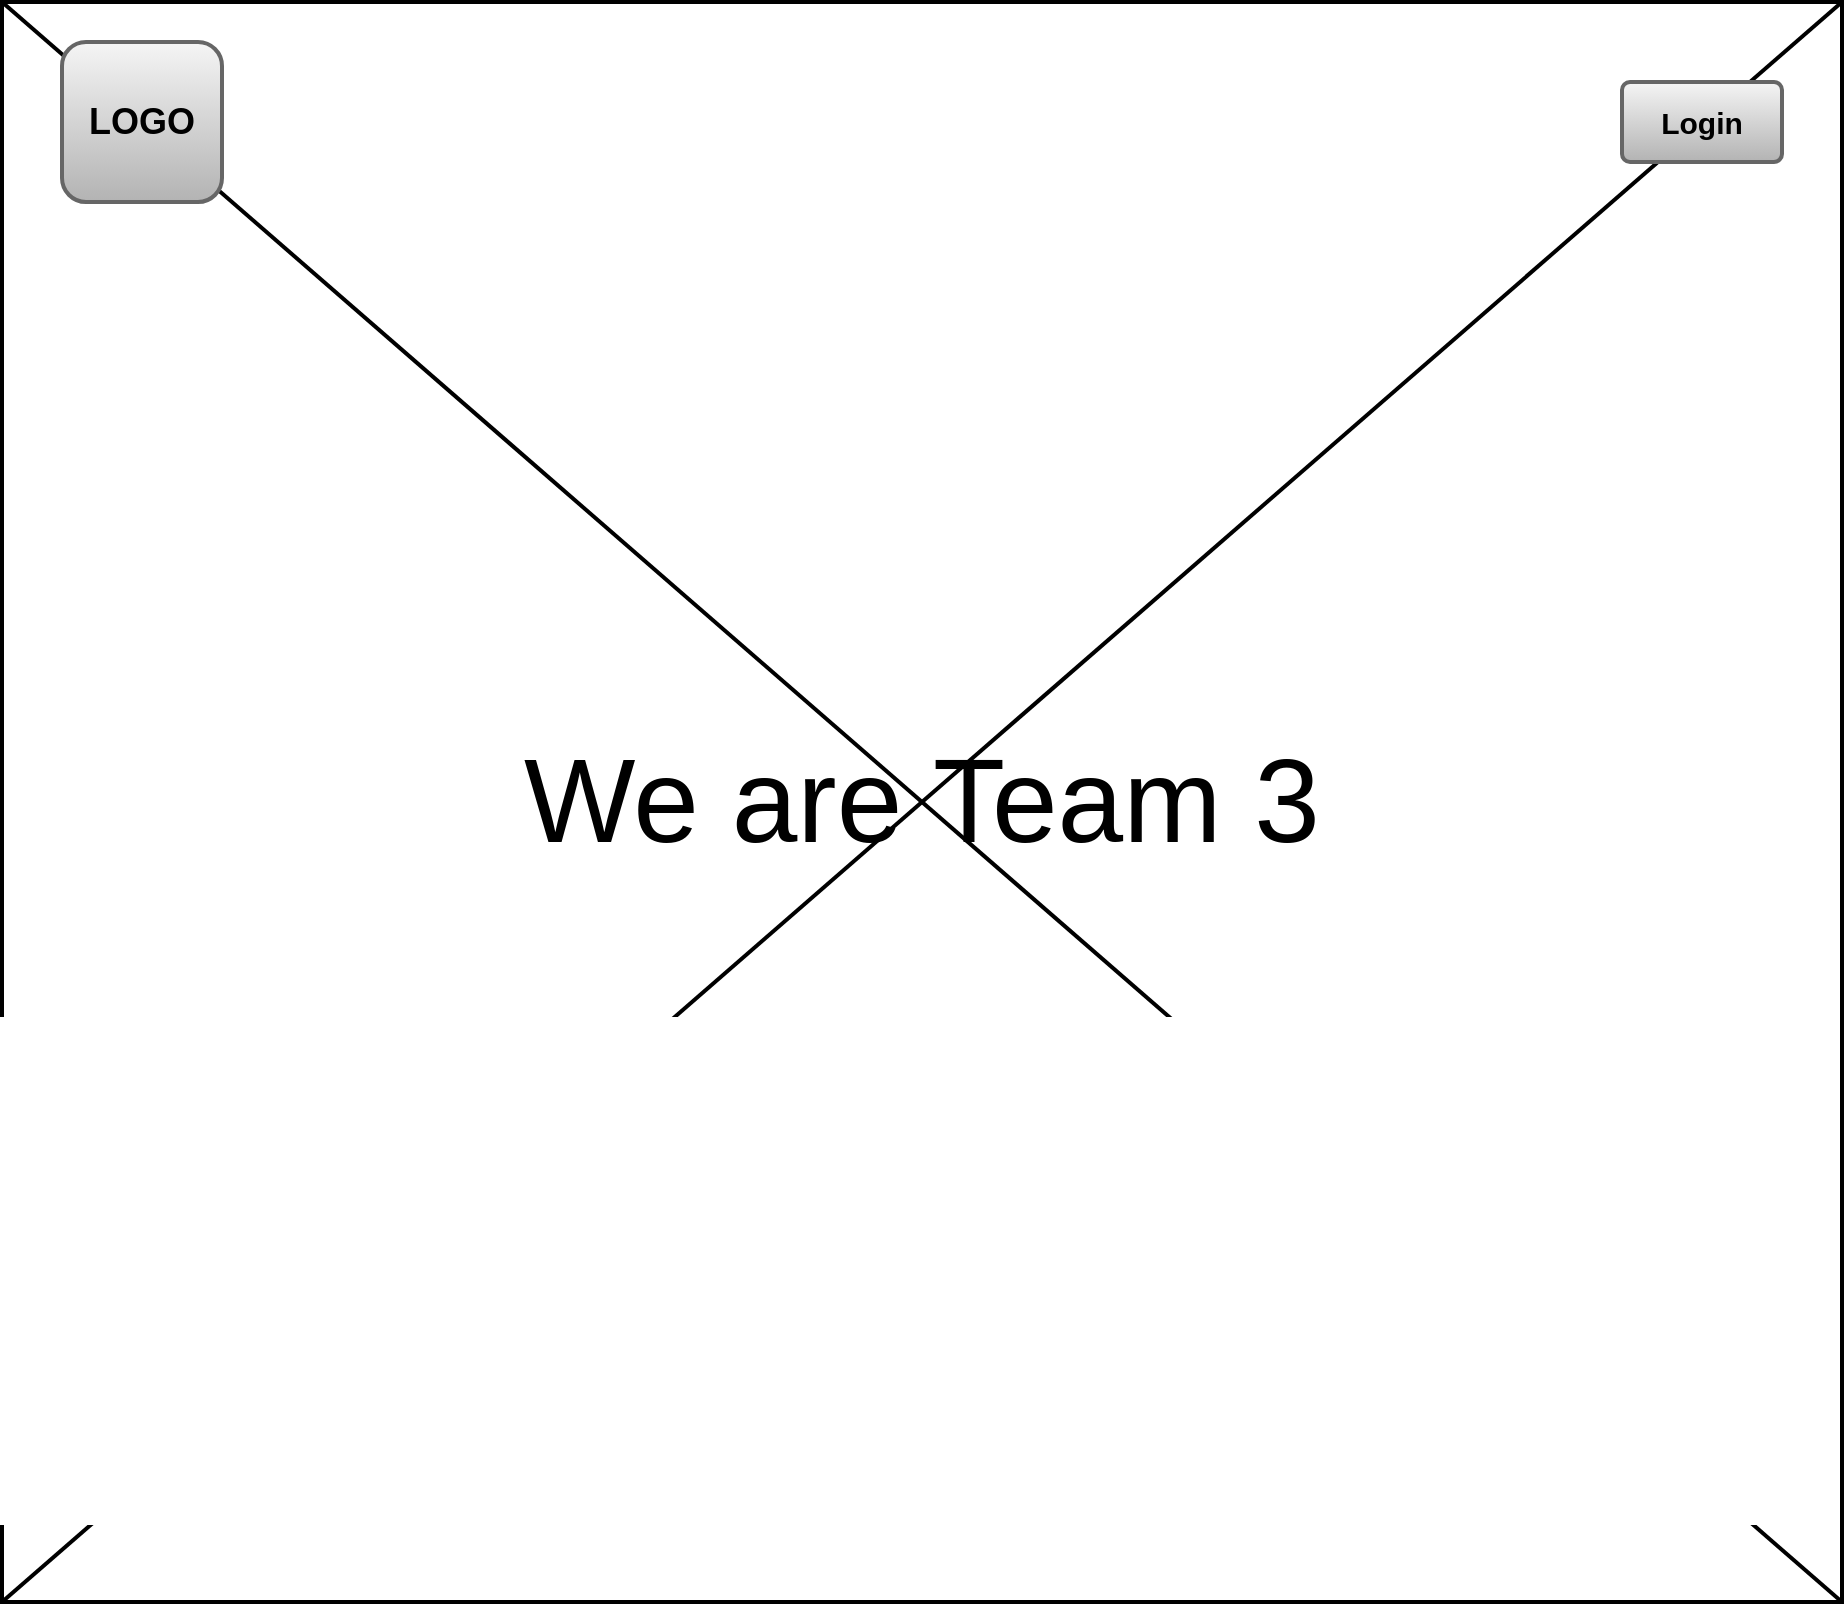 <mxfile version="14.4.3" type="device" pages="11"><diagram id="nlpcl4dCPf5Zz9sHBQRd" name="HomePage"><mxGraphModel dx="2272" dy="832" grid="1" gridSize="10" guides="1" tooltips="1" connect="1" arrows="1" fold="1" page="1" pageScale="1" pageWidth="850" pageHeight="1100" math="0" shadow="0"><root><mxCell id="7Qp7qCxzZKPdB4-X5qGG-0"/><mxCell id="7Qp7qCxzZKPdB4-X5qGG-1" parent="7Qp7qCxzZKPdB4-X5qGG-0"/><mxCell id="ohZKrsFT49DXMa97KNG3-0" value="&lt;font style=&quot;font-size: 59px&quot;&gt;We are Team 3&lt;/font&gt;" style="rounded=0;whiteSpace=wrap;html=1;strokeWidth=2;" vertex="1" parent="7Qp7qCxzZKPdB4-X5qGG-1"><mxGeometry x="-20" y="20" width="920" height="800" as="geometry"/></mxCell><mxCell id="ohZKrsFT49DXMa97KNG3-3" value="" style="endArrow=none;html=1;strokeWidth=2;entryX=0;entryY=0;entryDx=0;entryDy=0;exitX=1;exitY=1;exitDx=0;exitDy=0;" edge="1" parent="7Qp7qCxzZKPdB4-X5qGG-1" source="ohZKrsFT49DXMa97KNG3-0" target="ohZKrsFT49DXMa97KNG3-0"><mxGeometry width="50" height="50" relative="1" as="geometry"><mxPoint x="280" y="450" as="sourcePoint"/><mxPoint x="330" y="400" as="targetPoint"/></mxGeometry></mxCell><mxCell id="ohZKrsFT49DXMa97KNG3-4" value="" style="endArrow=none;html=1;strokeWidth=2;entryX=0;entryY=1;entryDx=0;entryDy=0;exitX=1;exitY=0;exitDx=0;exitDy=0;" edge="1" parent="7Qp7qCxzZKPdB4-X5qGG-1" source="ohZKrsFT49DXMa97KNG3-0" target="ohZKrsFT49DXMa97KNG3-0"><mxGeometry width="50" height="50" relative="1" as="geometry"><mxPoint x="910" y="830" as="sourcePoint"/><mxPoint x="-10" y="30.0" as="targetPoint"/></mxGeometry></mxCell><mxCell id="ohZKrsFT49DXMa97KNG3-1" value="&lt;b&gt;&lt;font style=&quot;font-size: 15px&quot;&gt;Login&lt;/font&gt;&lt;/b&gt;" style="rounded=1;whiteSpace=wrap;html=1;strokeColor=#666666;strokeWidth=2;fillColor=#f5f5f5;arcSize=10;gradientColor=#b3b3b3;" vertex="1" parent="7Qp7qCxzZKPdB4-X5qGG-1"><mxGeometry x="790" y="60" width="80" height="40" as="geometry"/></mxCell><mxCell id="ohZKrsFT49DXMa97KNG3-2" value="&lt;b&gt;&lt;font style=&quot;font-size: 18px&quot;&gt;LOGO&lt;/font&gt;&lt;/b&gt;" style="rounded=1;whiteSpace=wrap;html=1;strokeColor=#666666;strokeWidth=2;fillColor=#f5f5f5;align=center;gradientColor=#b3b3b3;" vertex="1" parent="7Qp7qCxzZKPdB4-X5qGG-1"><mxGeometry x="10" y="40" width="80" height="80" as="geometry"/></mxCell></root></mxGraphModel></diagram><diagram id="mnFw4BSKgVQHogPe5t0o" name="Add new account"><mxGraphModel dx="2272" dy="1932" grid="1" gridSize="10" guides="1" tooltips="1" connect="1" arrows="1" fold="1" page="1" pageScale="1" pageWidth="850" pageHeight="1100" math="0" shadow="0"><root><mxCell id="0"/><mxCell id="1" parent="0"/><mxCell id="0ZpwxoK3W5azWAVKG77v-1" value="" style="rounded=0;whiteSpace=wrap;html=1;strokeWidth=2;" vertex="1" parent="1"><mxGeometry width="920" height="800" as="geometry"/></mxCell><mxCell id="0ZpwxoK3W5azWAVKG77v-2" value="" style="rounded=0;whiteSpace=wrap;html=1;strokeWidth=2;" vertex="1" parent="1"><mxGeometry width="230" height="800" as="geometry"/></mxCell><mxCell id="0ZpwxoK3W5azWAVKG77v-3" value="" style="rounded=1;whiteSpace=wrap;html=1;arcSize=2;strokeWidth=2;" vertex="1" parent="1"><mxGeometry x="250" y="140" width="610" height="490" as="geometry"/></mxCell><mxCell id="0ZpwxoK3W5azWAVKG77v-4" value="&lt;font style=&quot;font-size: 19px&quot;&gt;&lt;b&gt;Account&lt;/b&gt;&lt;/font&gt;" style="text;html=1;strokeColor=none;fillColor=none;align=center;verticalAlign=middle;whiteSpace=wrap;rounded=0;" vertex="1" parent="1"><mxGeometry x="260" y="70" width="70" height="30" as="geometry"/></mxCell><mxCell id="0ZpwxoK3W5azWAVKG77v-5" value="" style="endArrow=none;html=1;exitX=0.998;exitY=0.057;exitDx=0;exitDy=0;exitPerimeter=0;strokeWidth=2;" edge="1" parent="1"><mxGeometry width="50" height="50" relative="1" as="geometry"><mxPoint x="858.78" y="175.92" as="sourcePoint"/><mxPoint x="250" y="176" as="targetPoint"/></mxGeometry></mxCell><mxCell id="0ZpwxoK3W5azWAVKG77v-6" value="&lt;font style=&quot;font-size: 15px&quot;&gt;&lt;b&gt;Add New Account&lt;/b&gt;&lt;/font&gt;" style="text;html=1;strokeColor=none;fillColor=none;align=center;verticalAlign=middle;whiteSpace=wrap;rounded=0;strokeWidth=2;" vertex="1" parent="1"><mxGeometry x="270" y="150" width="140" height="20" as="geometry"/></mxCell><mxCell id="0ZpwxoK3W5azWAVKG77v-8" value="" style="rounded=1;whiteSpace=wrap;html=1;strokeWidth=2;" vertex="1" parent="1"><mxGeometry x="260" y="230" width="590" height="30" as="geometry"/></mxCell><mxCell id="0ZpwxoK3W5azWAVKG77v-9" value="" style="rounded=1;whiteSpace=wrap;html=1;strokeWidth=2;" vertex="1" parent="1"><mxGeometry x="260" y="390" width="590" height="30" as="geometry"/></mxCell><mxCell id="0ZpwxoK3W5azWAVKG77v-10" value="" style="rounded=1;whiteSpace=wrap;html=1;strokeWidth=2;" vertex="1" parent="1"><mxGeometry x="260" y="470" width="590" height="30" as="geometry"/></mxCell><mxCell id="0ZpwxoK3W5azWAVKG77v-11" value="" style="rounded=1;whiteSpace=wrap;html=1;strokeWidth=2;" vertex="1" parent="1"><mxGeometry x="260" y="310" width="590" height="30" as="geometry"/></mxCell><mxCell id="0ZpwxoK3W5azWAVKG77v-12" value="&lt;b&gt;&lt;font style=&quot;font-size: 15px&quot;&gt;Add&lt;/font&gt;&lt;/b&gt;" style="rounded=1;whiteSpace=wrap;html=1;strokeWidth=2;gradientColor=#b3b3b3;fillColor=#f5f5f5;strokeColor=#666666;" vertex="1" parent="1"><mxGeometry x="290" y="550" width="70" height="40" as="geometry"/></mxCell><mxCell id="0ZpwxoK3W5azWAVKG77v-13" value="&lt;b&gt;Roles&lt;/b&gt;" style="text;html=1;strokeColor=none;fillColor=none;align=center;verticalAlign=middle;whiteSpace=wrap;rounded=0;" vertex="1" parent="1"><mxGeometry x="260" y="193" width="40" height="20" as="geometry"/></mxCell><mxCell id="0ZpwxoK3W5azWAVKG77v-14" value="&lt;b&gt;Email&lt;/b&gt;" style="text;html=1;strokeColor=none;fillColor=none;align=center;verticalAlign=middle;whiteSpace=wrap;rounded=0;" vertex="1" parent="1"><mxGeometry x="260" y="270" width="40" height="20" as="geometry"/></mxCell><mxCell id="0ZpwxoK3W5azWAVKG77v-15" value="&lt;b&gt;Password&lt;/b&gt;" style="text;html=1;strokeColor=none;fillColor=none;align=center;verticalAlign=middle;whiteSpace=wrap;rounded=0;" vertex="1" parent="1"><mxGeometry x="256" y="350" width="70" height="20" as="geometry"/></mxCell><mxCell id="0ZpwxoK3W5azWAVKG77v-16" value="&lt;b&gt;Image&lt;/b&gt;" style="text;html=1;strokeColor=none;fillColor=none;align=center;verticalAlign=middle;whiteSpace=wrap;rounded=0;" vertex="1" parent="1"><mxGeometry x="260" y="430" width="40" height="20" as="geometry"/></mxCell><mxCell id="0ZpwxoK3W5azWAVKG77v-17" value="" style="endArrow=none;html=1;strokeWidth=2;entryX=0.864;entryY=0.033;entryDx=0;entryDy=0;entryPerimeter=0;exitX=0.864;exitY=1;exitDx=0;exitDy=0;exitPerimeter=0;" edge="1" parent="1" source="0ZpwxoK3W5azWAVKG77v-10" target="0ZpwxoK3W5azWAVKG77v-10"><mxGeometry width="50" height="50" relative="1" as="geometry"><mxPoint x="750" y="530" as="sourcePoint"/><mxPoint x="800" y="480" as="targetPoint"/></mxGeometry></mxCell><mxCell id="0ZpwxoK3W5azWAVKG77v-18" value="&lt;b&gt;Browse&lt;/b&gt;" style="text;html=1;strokeColor=none;fillColor=none;align=center;verticalAlign=middle;whiteSpace=wrap;rounded=0;" vertex="1" parent="1"><mxGeometry x="790" y="475" width="40" height="20" as="geometry"/></mxCell><mxCell id="0ZpwxoK3W5azWAVKG77v-19" value="" style="shape=mxgraph.bpmn.shape;html=1;verticalLabelPosition=bottom;labelBackgroundColor=#ffffff;verticalAlign=top;align=center;perimeter=ellipsePerimeter;outlineConnect=0;outline=end;symbol=signal;strokeWidth=1;rotation=-180;" vertex="1" parent="1"><mxGeometry x="820" y="235" width="20" height="20" as="geometry"/></mxCell><mxCell id="0ZpwxoK3W5azWAVKG77v-22" value="" style="endArrow=none;html=1;strokeWidth=2;exitX=-0.004;exitY=0.065;exitDx=0;exitDy=0;exitPerimeter=0;entryX=0.996;entryY=0.063;entryDx=0;entryDy=0;entryPerimeter=0;" edge="1" parent="1"><mxGeometry width="50" height="50" relative="1" as="geometry"><mxPoint x="-0.92" y="51" as="sourcePoint"/><mxPoint x="229.08" y="49.4" as="targetPoint"/></mxGeometry></mxCell><mxCell id="0ZpwxoK3W5azWAVKG77v-23" value="&lt;font style=&quot;font-size: 19px&quot;&gt;&lt;b&gt;Admin&lt;/b&gt;&lt;/font&gt;" style="text;html=1;strokeColor=none;fillColor=none;align=center;verticalAlign=middle;whiteSpace=wrap;rounded=0;" vertex="1" parent="1"><mxGeometry x="95" y="10" width="40" height="30" as="geometry"/></mxCell><mxCell id="0ZpwxoK3W5azWAVKG77v-24" value="" style="pointerEvents=1;shadow=0;dashed=0;html=1;strokeColor=none;labelPosition=center;verticalLabelPosition=bottom;verticalAlign=top;align=center;fillColor=#515151;shape=mxgraph.mscae.system_center.admin_console" vertex="1" parent="1"><mxGeometry x="45" y="15" width="30" height="20" as="geometry"/></mxCell><mxCell id="0ZpwxoK3W5azWAVKG77v-27" value="&lt;b&gt;Dashboard&lt;/b&gt;" style="rounded=0;whiteSpace=wrap;html=1;strokeWidth=2;" vertex="1" parent="1"><mxGeometry y="50" width="230" height="50" as="geometry"/></mxCell><mxCell id="0ZpwxoK3W5azWAVKG77v-28" value="&lt;b&gt;Faculity&lt;/b&gt;" style="rounded=0;whiteSpace=wrap;html=1;strokeWidth=2;" vertex="1" parent="1"><mxGeometry y="100" width="230" height="50" as="geometry"/></mxCell><mxCell id="0ZpwxoK3W5azWAVKG77v-29" value="&lt;b&gt;Coordinator&lt;/b&gt;" style="rounded=0;whiteSpace=wrap;html=1;strokeWidth=2;" vertex="1" parent="1"><mxGeometry y="150" width="230" height="50" as="geometry"/></mxCell><mxCell id="0ZpwxoK3W5azWAVKG77v-30" value="&lt;b&gt;Students&lt;/b&gt;" style="rounded=0;whiteSpace=wrap;html=1;strokeWidth=2;" vertex="1" parent="1"><mxGeometry y="200" width="230" height="50" as="geometry"/></mxCell><mxCell id="0ZpwxoK3W5azWAVKG77v-31" value="&lt;b&gt;Logout&lt;/b&gt;" style="rounded=0;whiteSpace=wrap;html=1;strokeWidth=2;" vertex="1" parent="1"><mxGeometry y="400" width="230" height="50" as="geometry"/></mxCell><mxCell id="0ZpwxoK3W5azWAVKG77v-32" value="" style="shape=mxgraph.bpmn.shape;html=1;verticalLabelPosition=bottom;labelBackgroundColor=#ffffff;verticalAlign=top;align=center;perimeter=ellipsePerimeter;outlineConnect=0;outline=end;symbol=signal;strokeWidth=1;rotation=-90;" vertex="1" parent="1"><mxGeometry x="200" y="65" width="20" height="20" as="geometry"/></mxCell><mxCell id="0ZpwxoK3W5azWAVKG77v-33" value="" style="shape=mxgraph.bpmn.shape;html=1;verticalLabelPosition=bottom;labelBackgroundColor=#ffffff;verticalAlign=top;align=center;perimeter=ellipsePerimeter;outlineConnect=0;outline=end;symbol=signal;strokeWidth=1;rotation=-90;" vertex="1" parent="1"><mxGeometry x="200" y="115" width="20" height="20" as="geometry"/></mxCell><mxCell id="0ZpwxoK3W5azWAVKG77v-34" value="" style="shape=mxgraph.bpmn.shape;html=1;verticalLabelPosition=bottom;labelBackgroundColor=#ffffff;verticalAlign=top;align=center;perimeter=ellipsePerimeter;outlineConnect=0;outline=end;symbol=signal;strokeWidth=1;rotation=-90;" vertex="1" parent="1"><mxGeometry x="200" y="165" width="20" height="20" as="geometry"/></mxCell><mxCell id="0ZpwxoK3W5azWAVKG77v-35" value="" style="shape=mxgraph.bpmn.shape;html=1;verticalLabelPosition=bottom;labelBackgroundColor=#ffffff;verticalAlign=top;align=center;perimeter=ellipsePerimeter;outlineConnect=0;outline=end;symbol=signal;strokeWidth=1;rotation=-90;" vertex="1" parent="1"><mxGeometry x="200" y="215" width="20" height="20" as="geometry"/></mxCell><mxCell id="0ZpwxoK3W5azWAVKG77v-37" value="&lt;b&gt;Account&lt;/b&gt;" style="rounded=0;whiteSpace=wrap;html=1;strokeWidth=2;" vertex="1" parent="1"><mxGeometry y="250" width="230" height="50" as="geometry"/></mxCell><mxCell id="0ZpwxoK3W5azWAVKG77v-39" value="" style="shape=mxgraph.bpmn.shape;html=1;verticalLabelPosition=bottom;labelBackgroundColor=#ffffff;verticalAlign=top;align=center;perimeter=ellipsePerimeter;outlineConnect=0;outline=end;symbol=signal;strokeWidth=1;rotation=-180;" vertex="1" parent="1"><mxGeometry x="200" y="265" width="20" height="20" as="geometry"/></mxCell><mxCell id="0ZpwxoK3W5azWAVKG77v-40" value="Add New Account" style="rounded=0;whiteSpace=wrap;html=1;strokeWidth=2;gradientColor=#b3b3b3;fillColor=#f5f5f5;strokeColor=#666666;" vertex="1" parent="1"><mxGeometry y="300" width="230" height="50" as="geometry"/></mxCell><mxCell id="0ZpwxoK3W5azWAVKG77v-41" value="Account management" style="rounded=0;whiteSpace=wrap;html=1;strokeWidth=2;" vertex="1" parent="1"><mxGeometry y="350" width="230" height="50" as="geometry"/></mxCell></root></mxGraphModel></diagram><diagram id="rsb5uaDm61Skvz1yFYrn" name="Account management"><mxGraphModel dx="2272" dy="832" grid="1" gridSize="10" guides="1" tooltips="1" connect="1" arrows="1" fold="1" page="1" pageScale="1" pageWidth="850" pageHeight="1100" math="0" shadow="0"><root><mxCell id="Ha4STJ2Elux9jX7cBIYM-0"/><mxCell id="Ha4STJ2Elux9jX7cBIYM-1" parent="Ha4STJ2Elux9jX7cBIYM-0"/><mxCell id="Ha4STJ2Elux9jX7cBIYM-2" value="" style="rounded=0;whiteSpace=wrap;html=1;strokeWidth=2;" vertex="1" parent="Ha4STJ2Elux9jX7cBIYM-1"><mxGeometry x="0.92" y="50" width="920" height="800" as="geometry"/></mxCell><mxCell id="Ha4STJ2Elux9jX7cBIYM-3" value="" style="rounded=0;whiteSpace=wrap;html=1;strokeWidth=2;" vertex="1" parent="Ha4STJ2Elux9jX7cBIYM-1"><mxGeometry x="0.92" y="50" width="230" height="800" as="geometry"/></mxCell><mxCell id="Ha4STJ2Elux9jX7cBIYM-4" value="" style="rounded=1;whiteSpace=wrap;html=1;arcSize=2;strokeWidth=2;" vertex="1" parent="Ha4STJ2Elux9jX7cBIYM-1"><mxGeometry x="250.92" y="190" width="610" height="550" as="geometry"/></mxCell><mxCell id="Ha4STJ2Elux9jX7cBIYM-5" value="&lt;font style=&quot;font-size: 19px&quot;&gt;&lt;b&gt;Account&lt;/b&gt;&lt;/font&gt;" style="text;html=1;strokeColor=none;fillColor=none;align=center;verticalAlign=middle;whiteSpace=wrap;rounded=0;" vertex="1" parent="Ha4STJ2Elux9jX7cBIYM-1"><mxGeometry x="260.92" y="120" width="70" height="30" as="geometry"/></mxCell><mxCell id="Ha4STJ2Elux9jX7cBIYM-6" value="" style="endArrow=none;html=1;exitX=0.998;exitY=0.057;exitDx=0;exitDy=0;exitPerimeter=0;strokeWidth=2;" edge="1" parent="Ha4STJ2Elux9jX7cBIYM-1"><mxGeometry width="50" height="50" relative="1" as="geometry"><mxPoint x="859.7" y="225.92" as="sourcePoint"/><mxPoint x="250.92" y="226" as="targetPoint"/></mxGeometry></mxCell><mxCell id="Ha4STJ2Elux9jX7cBIYM-7" value="&lt;font style=&quot;font-size: 15px&quot;&gt;&lt;b&gt;Account Management&lt;/b&gt;&lt;/font&gt;" style="text;html=1;strokeColor=none;fillColor=none;align=center;verticalAlign=middle;whiteSpace=wrap;rounded=0;strokeWidth=2;" vertex="1" parent="Ha4STJ2Elux9jX7cBIYM-1"><mxGeometry x="270.92" y="200" width="160" height="20" as="geometry"/></mxCell><mxCell id="Ha4STJ2Elux9jX7cBIYM-20" value="" style="endArrow=none;html=1;strokeWidth=2;exitX=-0.004;exitY=0.065;exitDx=0;exitDy=0;exitPerimeter=0;entryX=0.996;entryY=0.063;entryDx=0;entryDy=0;entryPerimeter=0;" edge="1" parent="Ha4STJ2Elux9jX7cBIYM-1"><mxGeometry width="50" height="50" relative="1" as="geometry"><mxPoint x="-7.272e-14" y="101" as="sourcePoint"/><mxPoint x="230.0" y="99.4" as="targetPoint"/></mxGeometry></mxCell><mxCell id="Ha4STJ2Elux9jX7cBIYM-21" value="&lt;font style=&quot;font-size: 19px&quot;&gt;&lt;b&gt;Admin&lt;/b&gt;&lt;/font&gt;" style="text;html=1;strokeColor=none;fillColor=none;align=center;verticalAlign=middle;whiteSpace=wrap;rounded=0;" vertex="1" parent="Ha4STJ2Elux9jX7cBIYM-1"><mxGeometry x="95.92" y="60" width="40" height="30" as="geometry"/></mxCell><mxCell id="Ha4STJ2Elux9jX7cBIYM-22" value="" style="pointerEvents=1;shadow=0;dashed=0;html=1;strokeColor=none;labelPosition=center;verticalLabelPosition=bottom;verticalAlign=top;align=center;fillColor=#515151;shape=mxgraph.mscae.system_center.admin_console" vertex="1" parent="Ha4STJ2Elux9jX7cBIYM-1"><mxGeometry x="45.92" y="65" width="30" height="20" as="geometry"/></mxCell><mxCell id="Ha4STJ2Elux9jX7cBIYM-23" value="&lt;b&gt;Dashboard&lt;/b&gt;" style="rounded=0;whiteSpace=wrap;html=1;strokeWidth=2;" vertex="1" parent="Ha4STJ2Elux9jX7cBIYM-1"><mxGeometry x="0.92" y="100" width="230" height="50" as="geometry"/></mxCell><mxCell id="Ha4STJ2Elux9jX7cBIYM-24" value="&lt;b&gt;Faculity&lt;/b&gt;" style="rounded=0;whiteSpace=wrap;html=1;strokeWidth=2;" vertex="1" parent="Ha4STJ2Elux9jX7cBIYM-1"><mxGeometry x="0.92" y="150" width="230" height="50" as="geometry"/></mxCell><mxCell id="Ha4STJ2Elux9jX7cBIYM-25" value="&lt;b&gt;Coordinator&lt;/b&gt;" style="rounded=0;whiteSpace=wrap;html=1;strokeWidth=2;" vertex="1" parent="Ha4STJ2Elux9jX7cBIYM-1"><mxGeometry x="0.92" y="200" width="230" height="50" as="geometry"/></mxCell><mxCell id="Ha4STJ2Elux9jX7cBIYM-26" value="&lt;b&gt;Students&lt;/b&gt;" style="rounded=0;whiteSpace=wrap;html=1;strokeWidth=2;" vertex="1" parent="Ha4STJ2Elux9jX7cBIYM-1"><mxGeometry x="0.92" y="250" width="230" height="50" as="geometry"/></mxCell><mxCell id="Ha4STJ2Elux9jX7cBIYM-27" value="&lt;b&gt;Logout&lt;/b&gt;" style="rounded=0;whiteSpace=wrap;html=1;strokeWidth=2;" vertex="1" parent="Ha4STJ2Elux9jX7cBIYM-1"><mxGeometry x="0.92" y="450" width="230" height="50" as="geometry"/></mxCell><mxCell id="Ha4STJ2Elux9jX7cBIYM-28" value="" style="shape=mxgraph.bpmn.shape;html=1;verticalLabelPosition=bottom;labelBackgroundColor=#ffffff;verticalAlign=top;align=center;perimeter=ellipsePerimeter;outlineConnect=0;outline=end;symbol=signal;strokeWidth=1;rotation=-90;" vertex="1" parent="Ha4STJ2Elux9jX7cBIYM-1"><mxGeometry x="200.92" y="115" width="20" height="20" as="geometry"/></mxCell><mxCell id="Ha4STJ2Elux9jX7cBIYM-29" value="" style="shape=mxgraph.bpmn.shape;html=1;verticalLabelPosition=bottom;labelBackgroundColor=#ffffff;verticalAlign=top;align=center;perimeter=ellipsePerimeter;outlineConnect=0;outline=end;symbol=signal;strokeWidth=1;rotation=-90;" vertex="1" parent="Ha4STJ2Elux9jX7cBIYM-1"><mxGeometry x="200.92" y="165" width="20" height="20" as="geometry"/></mxCell><mxCell id="Ha4STJ2Elux9jX7cBIYM-30" value="" style="shape=mxgraph.bpmn.shape;html=1;verticalLabelPosition=bottom;labelBackgroundColor=#ffffff;verticalAlign=top;align=center;perimeter=ellipsePerimeter;outlineConnect=0;outline=end;symbol=signal;strokeWidth=1;rotation=-90;" vertex="1" parent="Ha4STJ2Elux9jX7cBIYM-1"><mxGeometry x="200.92" y="215" width="20" height="20" as="geometry"/></mxCell><mxCell id="Ha4STJ2Elux9jX7cBIYM-31" value="" style="shape=mxgraph.bpmn.shape;html=1;verticalLabelPosition=bottom;labelBackgroundColor=#ffffff;verticalAlign=top;align=center;perimeter=ellipsePerimeter;outlineConnect=0;outline=end;symbol=signal;strokeWidth=1;rotation=-90;" vertex="1" parent="Ha4STJ2Elux9jX7cBIYM-1"><mxGeometry x="200.92" y="265" width="20" height="20" as="geometry"/></mxCell><mxCell id="Ha4STJ2Elux9jX7cBIYM-33" value="&lt;b&gt;Account&lt;/b&gt;" style="rounded=0;whiteSpace=wrap;html=1;strokeWidth=2;" vertex="1" parent="Ha4STJ2Elux9jX7cBIYM-1"><mxGeometry x="0.92" y="300" width="230" height="50" as="geometry"/></mxCell><mxCell id="Ha4STJ2Elux9jX7cBIYM-34" value="" style="shape=mxgraph.bpmn.shape;html=1;verticalLabelPosition=bottom;labelBackgroundColor=#ffffff;verticalAlign=top;align=center;perimeter=ellipsePerimeter;outlineConnect=0;outline=end;symbol=signal;strokeWidth=1;rotation=-180;" vertex="1" parent="Ha4STJ2Elux9jX7cBIYM-1"><mxGeometry x="200.92" y="315" width="20" height="20" as="geometry"/></mxCell><mxCell id="Ha4STJ2Elux9jX7cBIYM-35" value="Add New Account" style="rounded=0;whiteSpace=wrap;html=1;strokeWidth=2;" vertex="1" parent="Ha4STJ2Elux9jX7cBIYM-1"><mxGeometry x="0.92" y="350" width="230" height="50" as="geometry"/></mxCell><mxCell id="Ha4STJ2Elux9jX7cBIYM-36" value="Account management" style="rounded=0;whiteSpace=wrap;html=1;strokeWidth=2;gradientColor=#b3b3b3;fillColor=#f5f5f5;strokeColor=#666666;" vertex="1" parent="Ha4STJ2Elux9jX7cBIYM-1"><mxGeometry x="0.92" y="400" width="230" height="50" as="geometry"/></mxCell><mxCell id="MkHyr5SezrRDg9WhwDcA-2" value="" style="rounded=0;whiteSpace=wrap;html=1;strokeWidth=2;" vertex="1" parent="Ha4STJ2Elux9jX7cBIYM-1"><mxGeometry x="260.92" y="240" width="590" height="460" as="geometry"/></mxCell><mxCell id="MkHyr5SezrRDg9WhwDcA-3" value="" style="rounded=0;whiteSpace=wrap;html=1;strokeWidth=2;" vertex="1" parent="Ha4STJ2Elux9jX7cBIYM-1"><mxGeometry x="260.92" y="240" width="590" height="40" as="geometry"/></mxCell><mxCell id="MkHyr5SezrRDg9WhwDcA-5" value="" style="rounded=0;whiteSpace=wrap;html=1;strokeWidth=2;" vertex="1" parent="Ha4STJ2Elux9jX7cBIYM-1"><mxGeometry x="260.92" y="280" width="60" height="420" as="geometry"/></mxCell><mxCell id="MkHyr5SezrRDg9WhwDcA-6" value="" style="rounded=0;whiteSpace=wrap;html=1;strokeWidth=2;" vertex="1" parent="Ha4STJ2Elux9jX7cBIYM-1"><mxGeometry x="520.92" y="290" width="110" height="410" as="geometry"/></mxCell><mxCell id="MkHyr5SezrRDg9WhwDcA-7" value="" style="rounded=0;whiteSpace=wrap;html=1;strokeWidth=2;" vertex="1" parent="Ha4STJ2Elux9jX7cBIYM-1"><mxGeometry x="300.92" y="280" width="110" height="420" as="geometry"/></mxCell><mxCell id="MkHyr5SezrRDg9WhwDcA-8" value="" style="rounded=0;whiteSpace=wrap;html=1;strokeWidth=2;" vertex="1" parent="Ha4STJ2Elux9jX7cBIYM-1"><mxGeometry x="520.92" y="280" width="110" height="420" as="geometry"/></mxCell><mxCell id="MkHyr5SezrRDg9WhwDcA-9" value="" style="rounded=0;whiteSpace=wrap;html=1;strokeWidth=2;" vertex="1" parent="Ha4STJ2Elux9jX7cBIYM-1"><mxGeometry x="630.92" y="280" width="110" height="420" as="geometry"/></mxCell><mxCell id="MkHyr5SezrRDg9WhwDcA-10" value="" style="rounded=0;whiteSpace=wrap;html=1;strokeWidth=2;" vertex="1" parent="Ha4STJ2Elux9jX7cBIYM-1"><mxGeometry x="740.92" y="280" width="110" height="420" as="geometry"/></mxCell><mxCell id="MkHyr5SezrRDg9WhwDcA-11" value="" style="endArrow=none;html=1;strokeWidth=2;entryX=0;entryY=0;entryDx=0;entryDy=0;exitX=0.067;exitY=-0.015;exitDx=0;exitDy=0;exitPerimeter=0;" edge="1" parent="Ha4STJ2Elux9jX7cBIYM-1" source="MkHyr5SezrRDg9WhwDcA-3" target="MkHyr5SezrRDg9WhwDcA-7"><mxGeometry width="50" height="50" relative="1" as="geometry"><mxPoint x="320.92" y="350" as="sourcePoint"/><mxPoint x="370.92" y="300" as="targetPoint"/></mxGeometry></mxCell><mxCell id="MkHyr5SezrRDg9WhwDcA-12" value="" style="endArrow=none;html=1;strokeWidth=2;entryX=0;entryY=0;entryDx=0;entryDy=0;exitX=0.067;exitY=-0.015;exitDx=0;exitDy=0;exitPerimeter=0;" edge="1" parent="Ha4STJ2Elux9jX7cBIYM-1"><mxGeometry width="50" height="50" relative="1" as="geometry"><mxPoint x="410.45" y="240.0" as="sourcePoint"/><mxPoint x="410.92" y="280.6" as="targetPoint"/></mxGeometry></mxCell><mxCell id="MkHyr5SezrRDg9WhwDcA-13" value="" style="endArrow=none;html=1;strokeWidth=2;entryX=0;entryY=0;entryDx=0;entryDy=0;exitX=0.067;exitY=-0.015;exitDx=0;exitDy=0;exitPerimeter=0;" edge="1" parent="Ha4STJ2Elux9jX7cBIYM-1"><mxGeometry width="50" height="50" relative="1" as="geometry"><mxPoint x="520.45" y="240" as="sourcePoint"/><mxPoint x="520.92" y="280.6" as="targetPoint"/></mxGeometry></mxCell><mxCell id="MkHyr5SezrRDg9WhwDcA-14" value="" style="endArrow=none;html=1;strokeWidth=2;entryX=0;entryY=0;entryDx=0;entryDy=0;exitX=0.067;exitY=-0.015;exitDx=0;exitDy=0;exitPerimeter=0;" edge="1" parent="Ha4STJ2Elux9jX7cBIYM-1"><mxGeometry width="50" height="50" relative="1" as="geometry"><mxPoint x="630.45" y="240" as="sourcePoint"/><mxPoint x="630.92" y="280.6" as="targetPoint"/></mxGeometry></mxCell><mxCell id="MkHyr5SezrRDg9WhwDcA-15" value="" style="endArrow=none;html=1;strokeWidth=2;entryX=0;entryY=0;entryDx=0;entryDy=0;exitX=0.067;exitY=-0.015;exitDx=0;exitDy=0;exitPerimeter=0;" edge="1" parent="Ha4STJ2Elux9jX7cBIYM-1"><mxGeometry width="50" height="50" relative="1" as="geometry"><mxPoint x="740.45" y="240" as="sourcePoint"/><mxPoint x="740.92" y="280.6" as="targetPoint"/></mxGeometry></mxCell><mxCell id="MkHyr5SezrRDg9WhwDcA-16" value="&lt;b&gt;STT&lt;/b&gt;" style="text;html=1;strokeColor=none;fillColor=none;align=center;verticalAlign=middle;whiteSpace=wrap;rounded=0;" vertex="1" parent="Ha4STJ2Elux9jX7cBIYM-1"><mxGeometry x="268.92" y="250" width="20" height="20" as="geometry"/></mxCell><mxCell id="MkHyr5SezrRDg9WhwDcA-17" value="&lt;b&gt;Email Address&lt;/b&gt;" style="text;html=1;strokeColor=none;fillColor=none;align=center;verticalAlign=middle;whiteSpace=wrap;rounded=0;" vertex="1" parent="Ha4STJ2Elux9jX7cBIYM-1"><mxGeometry x="310.92" y="250" width="90" height="20" as="geometry"/></mxCell><mxCell id="MkHyr5SezrRDg9WhwDcA-18" value="&lt;b&gt;Password&lt;/b&gt;" style="text;html=1;strokeColor=none;fillColor=none;align=center;verticalAlign=middle;whiteSpace=wrap;rounded=0;" vertex="1" parent="Ha4STJ2Elux9jX7cBIYM-1"><mxGeometry x="419.92" y="250" width="90" height="20" as="geometry"/></mxCell><mxCell id="MkHyr5SezrRDg9WhwDcA-19" value="&lt;b&gt;Image&lt;/b&gt;&lt;span style=&quot;color: rgba(0 , 0 , 0 , 0) ; font-family: monospace ; font-size: 0px&quot;&gt;%3CmxGraphModel%3E%3Croot%3E%3CmxCell%20id%3D%220%22%2F%3E%3CmxCell%20id%3D%221%22%20parent%3D%220%22%2F%3E%3CmxCell%20id%3D%222%22%20value%3D%22%26lt%3Bb%26gt%3BPassword%26lt%3B%2Fb%26gt%3B%22%20style%3D%22text%3Bhtml%3D1%3BstrokeColor%3Dnone%3BfillColor%3Dnone%3Balign%3Dcenter%3BverticalAlign%3Dmiddle%3BwhiteSpace%3Dwrap%3Brounded%3D0%3B%22%20vertex%3D%221%22%20parent%3D%221%22%3E%3CmxGeometry%20x%3D%22419%22%20y%3D%22200%22%20width%3D%2290%22%20height%3D%2220%22%20as%3D%22geometry%22%2F%3E%3C%2FmxCell%3E%3C%2Froot%3E%3C%2FmxGraphModel%3E&lt;/span&gt;" style="text;html=1;strokeColor=none;fillColor=none;align=center;verticalAlign=middle;whiteSpace=wrap;rounded=0;" vertex="1" parent="Ha4STJ2Elux9jX7cBIYM-1"><mxGeometry x="530.92" y="250" width="90" height="20" as="geometry"/></mxCell><mxCell id="MkHyr5SezrRDg9WhwDcA-20" value="&lt;b&gt;Roles&lt;/b&gt;" style="text;html=1;strokeColor=none;fillColor=none;align=center;verticalAlign=middle;whiteSpace=wrap;rounded=0;" vertex="1" parent="Ha4STJ2Elux9jX7cBIYM-1"><mxGeometry x="640.92" y="250" width="90" height="20" as="geometry"/></mxCell><mxCell id="MkHyr5SezrRDg9WhwDcA-21" value="&lt;b&gt;Action&lt;/b&gt;" style="text;html=1;strokeColor=none;fillColor=none;align=center;verticalAlign=middle;whiteSpace=wrap;rounded=0;" vertex="1" parent="Ha4STJ2Elux9jX7cBIYM-1"><mxGeometry x="750.92" y="250" width="90" height="20" as="geometry"/></mxCell><mxCell id="MkHyr5SezrRDg9WhwDcA-22" value="" style="endArrow=none;html=1;strokeWidth=2;exitX=0;exitY=0.25;exitDx=0;exitDy=0;entryX=1;entryY=0.25;entryDx=0;entryDy=0;" edge="1" parent="Ha4STJ2Elux9jX7cBIYM-1" source="MkHyr5SezrRDg9WhwDcA-5" target="MkHyr5SezrRDg9WhwDcA-10"><mxGeometry width="50" height="50" relative="1" as="geometry"><mxPoint x="340.92" y="440" as="sourcePoint"/><mxPoint x="390.92" y="390" as="targetPoint"/></mxGeometry></mxCell><mxCell id="MkHyr5SezrRDg9WhwDcA-24" value="" style="endArrow=none;html=1;strokeWidth=2;exitX=0;exitY=0.25;exitDx=0;exitDy=0;entryX=1;entryY=0.25;entryDx=0;entryDy=0;" edge="1" parent="Ha4STJ2Elux9jX7cBIYM-1"><mxGeometry width="50" height="50" relative="1" as="geometry"><mxPoint x="260.92" y="489.58" as="sourcePoint"/><mxPoint x="850.92" y="489.58" as="targetPoint"/></mxGeometry></mxCell><mxCell id="MkHyr5SezrRDg9WhwDcA-25" value="" style="endArrow=none;html=1;strokeWidth=2;exitX=0;exitY=0.25;exitDx=0;exitDy=0;entryX=1;entryY=0.25;entryDx=0;entryDy=0;" edge="1" parent="Ha4STJ2Elux9jX7cBIYM-1"><mxGeometry width="50" height="50" relative="1" as="geometry"><mxPoint x="260.92" y="590" as="sourcePoint"/><mxPoint x="850.92" y="590" as="targetPoint"/></mxGeometry></mxCell></root></mxGraphModel></diagram><diagram id="_H8F2FPrfJRNDq2lsWJN" name="Update account"><mxGraphModel dx="2272" dy="1932" grid="1" gridSize="10" guides="1" tooltips="1" connect="1" arrows="1" fold="1" page="1" pageScale="1" pageWidth="850" pageHeight="1100" math="0" shadow="0"><root><mxCell id="ZH4vcE5rQCNGEwZcV7GW-0"/><mxCell id="ZH4vcE5rQCNGEwZcV7GW-1" parent="ZH4vcE5rQCNGEwZcV7GW-0"/><mxCell id="IRTLIrhD7Zr0fS4UaUjA-0" value="" style="rounded=0;whiteSpace=wrap;html=1;strokeWidth=2;" vertex="1" parent="ZH4vcE5rQCNGEwZcV7GW-1"><mxGeometry width="920" height="800" as="geometry"/></mxCell><mxCell id="IRTLIrhD7Zr0fS4UaUjA-1" value="" style="rounded=0;whiteSpace=wrap;html=1;strokeWidth=2;" vertex="1" parent="ZH4vcE5rQCNGEwZcV7GW-1"><mxGeometry width="230" height="800" as="geometry"/></mxCell><mxCell id="IRTLIrhD7Zr0fS4UaUjA-2" value="" style="rounded=1;whiteSpace=wrap;html=1;arcSize=2;strokeWidth=2;" vertex="1" parent="ZH4vcE5rQCNGEwZcV7GW-1"><mxGeometry x="250" y="140" width="610" height="490" as="geometry"/></mxCell><mxCell id="IRTLIrhD7Zr0fS4UaUjA-3" value="&lt;font style=&quot;font-size: 19px&quot;&gt;&lt;b&gt;Account&lt;/b&gt;&lt;/font&gt;" style="text;html=1;strokeColor=none;fillColor=none;align=center;verticalAlign=middle;whiteSpace=wrap;rounded=0;" vertex="1" parent="ZH4vcE5rQCNGEwZcV7GW-1"><mxGeometry x="260" y="70" width="70" height="30" as="geometry"/></mxCell><mxCell id="IRTLIrhD7Zr0fS4UaUjA-4" value="" style="endArrow=none;html=1;exitX=0.998;exitY=0.057;exitDx=0;exitDy=0;exitPerimeter=0;strokeWidth=2;" edge="1" parent="ZH4vcE5rQCNGEwZcV7GW-1"><mxGeometry width="50" height="50" relative="1" as="geometry"><mxPoint x="858.78" y="175.92" as="sourcePoint"/><mxPoint x="250" y="176" as="targetPoint"/></mxGeometry></mxCell><mxCell id="IRTLIrhD7Zr0fS4UaUjA-5" value="&lt;font style=&quot;font-size: 15px&quot;&gt;&lt;b&gt;Update Account&lt;/b&gt;&lt;/font&gt;" style="text;html=1;strokeColor=none;fillColor=none;align=center;verticalAlign=middle;whiteSpace=wrap;rounded=0;strokeWidth=2;" vertex="1" parent="ZH4vcE5rQCNGEwZcV7GW-1"><mxGeometry x="260" y="150" width="120" height="20" as="geometry"/></mxCell><mxCell id="IRTLIrhD7Zr0fS4UaUjA-6" value="" style="rounded=1;whiteSpace=wrap;html=1;strokeWidth=2;" vertex="1" parent="ZH4vcE5rQCNGEwZcV7GW-1"><mxGeometry x="260" y="230" width="590" height="30" as="geometry"/></mxCell><mxCell id="IRTLIrhD7Zr0fS4UaUjA-7" value="" style="rounded=1;whiteSpace=wrap;html=1;strokeWidth=2;" vertex="1" parent="ZH4vcE5rQCNGEwZcV7GW-1"><mxGeometry x="260" y="390" width="590" height="30" as="geometry"/></mxCell><mxCell id="IRTLIrhD7Zr0fS4UaUjA-8" value="" style="rounded=1;whiteSpace=wrap;html=1;strokeWidth=2;" vertex="1" parent="ZH4vcE5rQCNGEwZcV7GW-1"><mxGeometry x="260" y="470" width="590" height="30" as="geometry"/></mxCell><mxCell id="IRTLIrhD7Zr0fS4UaUjA-9" value="" style="rounded=1;whiteSpace=wrap;html=1;strokeWidth=2;" vertex="1" parent="ZH4vcE5rQCNGEwZcV7GW-1"><mxGeometry x="260" y="310" width="590" height="30" as="geometry"/></mxCell><mxCell id="IRTLIrhD7Zr0fS4UaUjA-10" value="&lt;b&gt;&lt;font style=&quot;font-size: 15px&quot;&gt;Update&lt;/font&gt;&lt;/b&gt;" style="rounded=1;whiteSpace=wrap;html=1;strokeWidth=2;gradientColor=#b3b3b3;fillColor=#f5f5f5;strokeColor=#666666;" vertex="1" parent="ZH4vcE5rQCNGEwZcV7GW-1"><mxGeometry x="290" y="550" width="70" height="40" as="geometry"/></mxCell><mxCell id="IRTLIrhD7Zr0fS4UaUjA-11" value="&lt;b&gt;Roles&lt;/b&gt;" style="text;html=1;strokeColor=none;fillColor=none;align=center;verticalAlign=middle;whiteSpace=wrap;rounded=0;" vertex="1" parent="ZH4vcE5rQCNGEwZcV7GW-1"><mxGeometry x="260" y="193" width="40" height="20" as="geometry"/></mxCell><mxCell id="IRTLIrhD7Zr0fS4UaUjA-12" value="&lt;b&gt;Email&lt;/b&gt;" style="text;html=1;strokeColor=none;fillColor=none;align=center;verticalAlign=middle;whiteSpace=wrap;rounded=0;" vertex="1" parent="ZH4vcE5rQCNGEwZcV7GW-1"><mxGeometry x="260" y="270" width="40" height="20" as="geometry"/></mxCell><mxCell id="IRTLIrhD7Zr0fS4UaUjA-13" value="&lt;b&gt;Password&lt;/b&gt;" style="text;html=1;strokeColor=none;fillColor=none;align=center;verticalAlign=middle;whiteSpace=wrap;rounded=0;" vertex="1" parent="ZH4vcE5rQCNGEwZcV7GW-1"><mxGeometry x="256" y="350" width="70" height="20" as="geometry"/></mxCell><mxCell id="IRTLIrhD7Zr0fS4UaUjA-14" value="&lt;b&gt;Image&lt;/b&gt;" style="text;html=1;strokeColor=none;fillColor=none;align=center;verticalAlign=middle;whiteSpace=wrap;rounded=0;" vertex="1" parent="ZH4vcE5rQCNGEwZcV7GW-1"><mxGeometry x="260" y="430" width="40" height="20" as="geometry"/></mxCell><mxCell id="IRTLIrhD7Zr0fS4UaUjA-15" value="" style="endArrow=none;html=1;strokeWidth=2;entryX=0.864;entryY=0.033;entryDx=0;entryDy=0;entryPerimeter=0;exitX=0.864;exitY=1;exitDx=0;exitDy=0;exitPerimeter=0;" edge="1" parent="ZH4vcE5rQCNGEwZcV7GW-1" source="IRTLIrhD7Zr0fS4UaUjA-8" target="IRTLIrhD7Zr0fS4UaUjA-8"><mxGeometry width="50" height="50" relative="1" as="geometry"><mxPoint x="750" y="530" as="sourcePoint"/><mxPoint x="800" y="480" as="targetPoint"/></mxGeometry></mxCell><mxCell id="IRTLIrhD7Zr0fS4UaUjA-16" value="&lt;b&gt;Browse&lt;/b&gt;" style="text;html=1;strokeColor=none;fillColor=none;align=center;verticalAlign=middle;whiteSpace=wrap;rounded=0;" vertex="1" parent="ZH4vcE5rQCNGEwZcV7GW-1"><mxGeometry x="790" y="475" width="40" height="20" as="geometry"/></mxCell><mxCell id="IRTLIrhD7Zr0fS4UaUjA-17" value="" style="shape=mxgraph.bpmn.shape;html=1;verticalLabelPosition=bottom;labelBackgroundColor=#ffffff;verticalAlign=top;align=center;perimeter=ellipsePerimeter;outlineConnect=0;outline=end;symbol=signal;strokeWidth=1;rotation=-180;" vertex="1" parent="ZH4vcE5rQCNGEwZcV7GW-1"><mxGeometry x="820" y="235" width="20" height="20" as="geometry"/></mxCell><mxCell id="IRTLIrhD7Zr0fS4UaUjA-18" value="" style="endArrow=none;html=1;strokeWidth=2;exitX=-0.004;exitY=0.065;exitDx=0;exitDy=0;exitPerimeter=0;entryX=0.996;entryY=0.063;entryDx=0;entryDy=0;entryPerimeter=0;" edge="1" parent="ZH4vcE5rQCNGEwZcV7GW-1"><mxGeometry width="50" height="50" relative="1" as="geometry"><mxPoint x="-0.92" y="51" as="sourcePoint"/><mxPoint x="229.08" y="49.4" as="targetPoint"/></mxGeometry></mxCell><mxCell id="IRTLIrhD7Zr0fS4UaUjA-19" value="&lt;font style=&quot;font-size: 19px&quot;&gt;&lt;b&gt;Admin&lt;/b&gt;&lt;/font&gt;" style="text;html=1;strokeColor=none;fillColor=none;align=center;verticalAlign=middle;whiteSpace=wrap;rounded=0;" vertex="1" parent="ZH4vcE5rQCNGEwZcV7GW-1"><mxGeometry x="95" y="10" width="40" height="30" as="geometry"/></mxCell><mxCell id="IRTLIrhD7Zr0fS4UaUjA-20" value="" style="pointerEvents=1;shadow=0;dashed=0;html=1;strokeColor=none;labelPosition=center;verticalLabelPosition=bottom;verticalAlign=top;align=center;fillColor=#515151;shape=mxgraph.mscae.system_center.admin_console" vertex="1" parent="ZH4vcE5rQCNGEwZcV7GW-1"><mxGeometry x="45" y="15" width="30" height="20" as="geometry"/></mxCell><mxCell id="IRTLIrhD7Zr0fS4UaUjA-21" value="&lt;b&gt;Dashboard&lt;/b&gt;" style="rounded=0;whiteSpace=wrap;html=1;strokeWidth=2;" vertex="1" parent="ZH4vcE5rQCNGEwZcV7GW-1"><mxGeometry y="50" width="230" height="50" as="geometry"/></mxCell><mxCell id="IRTLIrhD7Zr0fS4UaUjA-22" value="&lt;b&gt;Faculity&lt;/b&gt;" style="rounded=0;whiteSpace=wrap;html=1;strokeWidth=2;" vertex="1" parent="ZH4vcE5rQCNGEwZcV7GW-1"><mxGeometry y="100" width="230" height="50" as="geometry"/></mxCell><mxCell id="IRTLIrhD7Zr0fS4UaUjA-23" value="&lt;b&gt;Coordinator&lt;/b&gt;" style="rounded=0;whiteSpace=wrap;html=1;strokeWidth=2;" vertex="1" parent="ZH4vcE5rQCNGEwZcV7GW-1"><mxGeometry y="150" width="230" height="50" as="geometry"/></mxCell><mxCell id="IRTLIrhD7Zr0fS4UaUjA-24" value="&lt;b&gt;Students&lt;/b&gt;" style="rounded=0;whiteSpace=wrap;html=1;strokeWidth=2;" vertex="1" parent="ZH4vcE5rQCNGEwZcV7GW-1"><mxGeometry y="200" width="230" height="50" as="geometry"/></mxCell><mxCell id="IRTLIrhD7Zr0fS4UaUjA-25" value="&lt;b&gt;Logout&lt;/b&gt;" style="rounded=0;whiteSpace=wrap;html=1;strokeWidth=2;" vertex="1" parent="ZH4vcE5rQCNGEwZcV7GW-1"><mxGeometry y="300" width="230" height="50" as="geometry"/></mxCell><mxCell id="IRTLIrhD7Zr0fS4UaUjA-26" value="" style="shape=mxgraph.bpmn.shape;html=1;verticalLabelPosition=bottom;labelBackgroundColor=#ffffff;verticalAlign=top;align=center;perimeter=ellipsePerimeter;outlineConnect=0;outline=end;symbol=signal;strokeWidth=1;rotation=-90;" vertex="1" parent="ZH4vcE5rQCNGEwZcV7GW-1"><mxGeometry x="200" y="65" width="20" height="20" as="geometry"/></mxCell><mxCell id="IRTLIrhD7Zr0fS4UaUjA-27" value="" style="shape=mxgraph.bpmn.shape;html=1;verticalLabelPosition=bottom;labelBackgroundColor=#ffffff;verticalAlign=top;align=center;perimeter=ellipsePerimeter;outlineConnect=0;outline=end;symbol=signal;strokeWidth=1;rotation=-90;" vertex="1" parent="ZH4vcE5rQCNGEwZcV7GW-1"><mxGeometry x="200" y="115" width="20" height="20" as="geometry"/></mxCell><mxCell id="IRTLIrhD7Zr0fS4UaUjA-28" value="" style="shape=mxgraph.bpmn.shape;html=1;verticalLabelPosition=bottom;labelBackgroundColor=#ffffff;verticalAlign=top;align=center;perimeter=ellipsePerimeter;outlineConnect=0;outline=end;symbol=signal;strokeWidth=1;rotation=-90;" vertex="1" parent="ZH4vcE5rQCNGEwZcV7GW-1"><mxGeometry x="200" y="165" width="20" height="20" as="geometry"/></mxCell><mxCell id="IRTLIrhD7Zr0fS4UaUjA-29" value="" style="shape=mxgraph.bpmn.shape;html=1;verticalLabelPosition=bottom;labelBackgroundColor=#ffffff;verticalAlign=top;align=center;perimeter=ellipsePerimeter;outlineConnect=0;outline=end;symbol=signal;strokeWidth=1;rotation=-90;" vertex="1" parent="ZH4vcE5rQCNGEwZcV7GW-1"><mxGeometry x="200" y="215" width="20" height="20" as="geometry"/></mxCell><mxCell id="IRTLIrhD7Zr0fS4UaUjA-31" value="&lt;b&gt;Account&lt;/b&gt;" style="rounded=0;whiteSpace=wrap;html=1;strokeWidth=2;gradientColor=#b3b3b3;fillColor=#f5f5f5;strokeColor=#666666;" vertex="1" parent="ZH4vcE5rQCNGEwZcV7GW-1"><mxGeometry y="250" width="230" height="50" as="geometry"/></mxCell><mxCell id="IRTLIrhD7Zr0fS4UaUjA-32" value="" style="shape=mxgraph.bpmn.shape;html=1;verticalLabelPosition=bottom;labelBackgroundColor=#ffffff;verticalAlign=top;align=center;perimeter=ellipsePerimeter;outlineConnect=0;outline=end;symbol=signal;strokeWidth=1;rotation=-90;" vertex="1" parent="ZH4vcE5rQCNGEwZcV7GW-1"><mxGeometry x="200" y="265" width="20" height="20" as="geometry"/></mxCell></root></mxGraphModel></diagram><diagram id="JwLgzr9qjVycGLZ1X_qZ" name="Faculty management"><mxGraphModel dx="2272" dy="832" grid="1" gridSize="10" guides="1" tooltips="1" connect="1" arrows="1" fold="1" page="1" pageScale="1" pageWidth="850" pageHeight="1100" math="0" shadow="0"><root><mxCell id="Jz1Um2Cipz-iLgOlKMlP-0"/><mxCell id="Jz1Um2Cipz-iLgOlKMlP-1" parent="Jz1Um2Cipz-iLgOlKMlP-0"/><mxCell id="pnoXcs3Ltq-EnWVCiyQv-0" value="" style="rounded=0;whiteSpace=wrap;html=1;strokeWidth=2;" vertex="1" parent="Jz1Um2Cipz-iLgOlKMlP-1"><mxGeometry x="0.92" y="30" width="920" height="640" as="geometry"/></mxCell><mxCell id="pnoXcs3Ltq-EnWVCiyQv-1" value="" style="rounded=0;whiteSpace=wrap;html=1;strokeWidth=2;" vertex="1" parent="Jz1Um2Cipz-iLgOlKMlP-1"><mxGeometry x="0.92" y="30" width="230" height="640" as="geometry"/></mxCell><mxCell id="pnoXcs3Ltq-EnWVCiyQv-2" value="" style="rounded=1;whiteSpace=wrap;html=1;arcSize=0;strokeWidth=2;" vertex="1" parent="Jz1Um2Cipz-iLgOlKMlP-1"><mxGeometry x="250.92" y="210" width="649.08" height="280" as="geometry"/></mxCell><mxCell id="pnoXcs3Ltq-EnWVCiyQv-3" value="&lt;font style=&quot;font-size: 19px&quot;&gt;&lt;b&gt;Faculty&lt;/b&gt;&lt;/font&gt;" style="text;html=1;strokeColor=none;fillColor=none;align=center;verticalAlign=middle;whiteSpace=wrap;rounded=0;" vertex="1" parent="Jz1Um2Cipz-iLgOlKMlP-1"><mxGeometry x="260.92" y="80" width="70" height="30" as="geometry"/></mxCell><mxCell id="pnoXcs3Ltq-EnWVCiyQv-18" value="" style="endArrow=none;html=1;strokeWidth=2;exitX=-0.004;exitY=0.065;exitDx=0;exitDy=0;exitPerimeter=0;entryX=0.996;entryY=0.063;entryDx=0;entryDy=0;entryPerimeter=0;" edge="1" parent="Jz1Um2Cipz-iLgOlKMlP-1"><mxGeometry width="50" height="50" relative="1" as="geometry"><mxPoint x="-7.272e-14" y="81" as="sourcePoint"/><mxPoint x="230.0" y="79.4" as="targetPoint"/></mxGeometry></mxCell><mxCell id="pnoXcs3Ltq-EnWVCiyQv-19" value="&lt;font style=&quot;font-size: 19px&quot;&gt;&lt;b&gt;Admin&lt;/b&gt;&lt;/font&gt;" style="text;html=1;strokeColor=none;fillColor=none;align=center;verticalAlign=middle;whiteSpace=wrap;rounded=0;" vertex="1" parent="Jz1Um2Cipz-iLgOlKMlP-1"><mxGeometry x="95.92" y="40" width="40" height="30" as="geometry"/></mxCell><mxCell id="pnoXcs3Ltq-EnWVCiyQv-20" value="" style="pointerEvents=1;shadow=0;dashed=0;html=1;strokeColor=none;labelPosition=center;verticalLabelPosition=bottom;verticalAlign=top;align=center;fillColor=#515151;shape=mxgraph.mscae.system_center.admin_console" vertex="1" parent="Jz1Um2Cipz-iLgOlKMlP-1"><mxGeometry x="45.92" y="45" width="30" height="20" as="geometry"/></mxCell><mxCell id="pnoXcs3Ltq-EnWVCiyQv-21" value="&lt;b&gt;Dashboard&lt;/b&gt;" style="rounded=0;whiteSpace=wrap;html=1;strokeWidth=2;" vertex="1" parent="Jz1Um2Cipz-iLgOlKMlP-1"><mxGeometry x="0.92" y="80" width="230" height="50" as="geometry"/></mxCell><mxCell id="pnoXcs3Ltq-EnWVCiyQv-22" value="&lt;b&gt;Faculty&lt;/b&gt;" style="rounded=0;whiteSpace=wrap;html=1;strokeWidth=2;" vertex="1" parent="Jz1Um2Cipz-iLgOlKMlP-1"><mxGeometry x="0.92" y="130" width="230" height="50" as="geometry"/></mxCell><mxCell id="pnoXcs3Ltq-EnWVCiyQv-23" value="&lt;b&gt;Coordinator&lt;/b&gt;" style="rounded=0;whiteSpace=wrap;html=1;strokeWidth=2;" vertex="1" parent="Jz1Um2Cipz-iLgOlKMlP-1"><mxGeometry x="0.92" y="230" width="230" height="50" as="geometry"/></mxCell><mxCell id="pnoXcs3Ltq-EnWVCiyQv-24" value="&lt;b&gt;Students&lt;/b&gt;" style="rounded=0;whiteSpace=wrap;html=1;strokeWidth=2;" vertex="1" parent="Jz1Um2Cipz-iLgOlKMlP-1"><mxGeometry x="0.92" y="280" width="230" height="50" as="geometry"/></mxCell><mxCell id="pnoXcs3Ltq-EnWVCiyQv-25" value="&lt;b&gt;Logout&lt;/b&gt;" style="rounded=0;whiteSpace=wrap;html=1;strokeWidth=2;" vertex="1" parent="Jz1Um2Cipz-iLgOlKMlP-1"><mxGeometry x="0.92" y="380" width="230" height="50" as="geometry"/></mxCell><mxCell id="pnoXcs3Ltq-EnWVCiyQv-26" value="" style="shape=mxgraph.bpmn.shape;html=1;verticalLabelPosition=bottom;labelBackgroundColor=#ffffff;verticalAlign=top;align=center;perimeter=ellipsePerimeter;outlineConnect=0;outline=end;symbol=signal;strokeWidth=1;rotation=-90;" vertex="1" parent="Jz1Um2Cipz-iLgOlKMlP-1"><mxGeometry x="200.92" y="95" width="20" height="20" as="geometry"/></mxCell><mxCell id="pnoXcs3Ltq-EnWVCiyQv-27" value="" style="shape=mxgraph.bpmn.shape;html=1;verticalLabelPosition=bottom;labelBackgroundColor=#ffffff;verticalAlign=top;align=center;perimeter=ellipsePerimeter;outlineConnect=0;outline=end;symbol=signal;strokeWidth=1;rotation=-180;" vertex="1" parent="Jz1Um2Cipz-iLgOlKMlP-1"><mxGeometry x="200.92" y="145" width="20" height="20" as="geometry"/></mxCell><mxCell id="pnoXcs3Ltq-EnWVCiyQv-28" value="" style="shape=mxgraph.bpmn.shape;html=1;verticalLabelPosition=bottom;labelBackgroundColor=#ffffff;verticalAlign=top;align=center;perimeter=ellipsePerimeter;outlineConnect=0;outline=end;symbol=signal;strokeWidth=1;rotation=-90;" vertex="1" parent="Jz1Um2Cipz-iLgOlKMlP-1"><mxGeometry x="200.92" y="245" width="20" height="20" as="geometry"/></mxCell><mxCell id="pnoXcs3Ltq-EnWVCiyQv-29" value="" style="shape=mxgraph.bpmn.shape;html=1;verticalLabelPosition=bottom;labelBackgroundColor=#ffffff;verticalAlign=top;align=center;perimeter=ellipsePerimeter;outlineConnect=0;outline=end;symbol=signal;strokeWidth=1;rotation=-90;" vertex="1" parent="Jz1Um2Cipz-iLgOlKMlP-1"><mxGeometry x="200.92" y="295" width="20" height="20" as="geometry"/></mxCell><mxCell id="pnoXcs3Ltq-EnWVCiyQv-30" value="" style="shape=mxgraph.bpmn.shape;html=1;verticalLabelPosition=bottom;labelBackgroundColor=#ffffff;verticalAlign=top;align=center;perimeter=ellipsePerimeter;outlineConnect=0;outline=end;symbol=signal;strokeWidth=1;rotation=-90;" vertex="1" parent="Jz1Um2Cipz-iLgOlKMlP-1"><mxGeometry x="200.92" y="395" width="20" height="20" as="geometry"/></mxCell><mxCell id="pnoXcs3Ltq-EnWVCiyQv-31" value="&lt;b&gt;Account&lt;/b&gt;" style="rounded=0;whiteSpace=wrap;html=1;strokeWidth=2;" vertex="1" parent="Jz1Um2Cipz-iLgOlKMlP-1"><mxGeometry x="0.92" y="330" width="230" height="50" as="geometry"/></mxCell><mxCell id="pnoXcs3Ltq-EnWVCiyQv-32" value="" style="shape=mxgraph.bpmn.shape;html=1;verticalLabelPosition=bottom;labelBackgroundColor=#ffffff;verticalAlign=top;align=center;perimeter=ellipsePerimeter;outlineConnect=0;outline=end;symbol=signal;strokeWidth=1;rotation=-90;" vertex="1" parent="Jz1Um2Cipz-iLgOlKMlP-1"><mxGeometry x="200.92" y="345" width="20" height="20" as="geometry"/></mxCell><mxCell id="pnoXcs3Ltq-EnWVCiyQv-35" value="&lt;b&gt;&amp;nbsp; Add New faculty&lt;/b&gt;" style="rounded=1;whiteSpace=wrap;html=1;strokeWidth=2;align=left;gradientColor=#b3b3b3;fillColor=#f5f5f5;strokeColor=#666666;" vertex="1" parent="Jz1Um2Cipz-iLgOlKMlP-1"><mxGeometry x="260.92" y="115" width="129.08" height="45" as="geometry"/></mxCell><mxCell id="pnoXcs3Ltq-EnWVCiyQv-36" value="" style="shape=cross;whiteSpace=wrap;html=1;strokeWidth=2;fillColor=#000000;" vertex="1" parent="Jz1Um2Cipz-iLgOlKMlP-1"><mxGeometry x="370.92" y="135" width="10" height="10" as="geometry"/></mxCell><mxCell id="ErK8wLyKrVa_NKFv-ph4-0" value="" style="rounded=0;whiteSpace=wrap;html=1;strokeColor=#000000;strokeWidth=2;fillColor=#FFFFFF;" vertex="1" parent="Jz1Um2Cipz-iLgOlKMlP-1"><mxGeometry x="251" y="210" width="649" height="40" as="geometry"/></mxCell><mxCell id="ErK8wLyKrVa_NKFv-ph4-1" value="" style="rounded=0;whiteSpace=wrap;html=1;strokeColor=#000000;strokeWidth=2;fillColor=#FFFFFF;" vertex="1" parent="Jz1Um2Cipz-iLgOlKMlP-1"><mxGeometry x="250.92" y="250" width="649" height="60" as="geometry"/></mxCell><mxCell id="ErK8wLyKrVa_NKFv-ph4-2" value="" style="rounded=0;whiteSpace=wrap;html=1;strokeColor=#000000;strokeWidth=2;fillColor=#FFFFFF;" vertex="1" parent="Jz1Um2Cipz-iLgOlKMlP-1"><mxGeometry x="250.92" y="310" width="649" height="60" as="geometry"/></mxCell><mxCell id="ErK8wLyKrVa_NKFv-ph4-3" value="" style="rounded=0;whiteSpace=wrap;html=1;strokeColor=#000000;strokeWidth=2;fillColor=#FFFFFF;" vertex="1" parent="Jz1Um2Cipz-iLgOlKMlP-1"><mxGeometry x="251.0" y="370" width="649" height="60" as="geometry"/></mxCell><mxCell id="ErK8wLyKrVa_NKFv-ph4-5" value="" style="endArrow=none;html=1;strokeWidth=2;exitX=0.156;exitY=1;exitDx=0;exitDy=0;exitPerimeter=0;" edge="1" parent="Jz1Um2Cipz-iLgOlKMlP-1" source="pnoXcs3Ltq-EnWVCiyQv-2"><mxGeometry width="50" height="50" relative="1" as="geometry"><mxPoint x="410" y="650" as="sourcePoint"/><mxPoint x="351" y="210" as="targetPoint"/></mxGeometry></mxCell><mxCell id="ErK8wLyKrVa_NKFv-ph4-6" value="" style="endArrow=none;html=1;strokeWidth=2;exitX=0.156;exitY=1;exitDx=0;exitDy=0;exitPerimeter=0;" edge="1" parent="Jz1Um2Cipz-iLgOlKMlP-1"><mxGeometry width="50" height="50" relative="1" as="geometry"><mxPoint x="471.176" y="490" as="sourcePoint"/><mxPoint x="470" y="210" as="targetPoint"/></mxGeometry></mxCell><mxCell id="ErK8wLyKrVa_NKFv-ph4-7" value="" style="endArrow=none;html=1;strokeWidth=2;exitX=0.156;exitY=1;exitDx=0;exitDy=0;exitPerimeter=0;" edge="1" parent="Jz1Um2Cipz-iLgOlKMlP-1"><mxGeometry width="50" height="50" relative="1" as="geometry"><mxPoint x="601.176" y="490" as="sourcePoint"/><mxPoint x="600" y="210" as="targetPoint"/></mxGeometry></mxCell><mxCell id="ErK8wLyKrVa_NKFv-ph4-8" value="" style="endArrow=none;html=1;strokeWidth=2;exitX=0.156;exitY=1;exitDx=0;exitDy=0;exitPerimeter=0;" edge="1" parent="Jz1Um2Cipz-iLgOlKMlP-1"><mxGeometry width="50" height="50" relative="1" as="geometry"><mxPoint x="761.176" y="490" as="sourcePoint"/><mxPoint x="760" y="210" as="targetPoint"/></mxGeometry></mxCell><mxCell id="ErK8wLyKrVa_NKFv-ph4-9" value="&lt;b&gt;No&lt;/b&gt;" style="text;html=1;strokeColor=none;fillColor=none;align=center;verticalAlign=middle;whiteSpace=wrap;rounded=0;" vertex="1" parent="Jz1Um2Cipz-iLgOlKMlP-1"><mxGeometry x="275.92" y="220" width="40" height="20" as="geometry"/></mxCell><mxCell id="ErK8wLyKrVa_NKFv-ph4-10" value="&lt;b&gt;Faculty name&lt;/b&gt;" style="text;html=1;strokeColor=none;fillColor=none;align=center;verticalAlign=middle;whiteSpace=wrap;rounded=0;" vertex="1" parent="Jz1Um2Cipz-iLgOlKMlP-1"><mxGeometry x="370.92" y="220" width="80" height="20" as="geometry"/></mxCell><mxCell id="ErK8wLyKrVa_NKFv-ph4-11" value="&lt;b&gt;Description&lt;/b&gt;" style="text;html=1;strokeColor=none;fillColor=none;align=center;verticalAlign=middle;whiteSpace=wrap;rounded=0;" vertex="1" parent="Jz1Um2Cipz-iLgOlKMlP-1"><mxGeometry x="510" y="220" width="40" height="20" as="geometry"/></mxCell><mxCell id="ErK8wLyKrVa_NKFv-ph4-12" value="&lt;b&gt;Edit Action&lt;/b&gt;" style="text;html=1;strokeColor=none;fillColor=none;align=center;verticalAlign=middle;whiteSpace=wrap;rounded=0;" vertex="1" parent="Jz1Um2Cipz-iLgOlKMlP-1"><mxGeometry x="640" y="220" width="80" height="20" as="geometry"/></mxCell><mxCell id="ErK8wLyKrVa_NKFv-ph4-13" value="&lt;b&gt;Delete Action&lt;/b&gt;" style="text;html=1;strokeColor=none;fillColor=none;align=center;verticalAlign=middle;whiteSpace=wrap;rounded=0;" vertex="1" parent="Jz1Um2Cipz-iLgOlKMlP-1"><mxGeometry x="790" y="220" width="80" height="20" as="geometry"/></mxCell><mxCell id="tXNfDZ6IF_gqczH2mjRw-2" value="Faculty Management" style="rounded=0;whiteSpace=wrap;html=1;strokeWidth=2;gradientColor=#b3b3b3;fillColor=#f5f5f5;strokeColor=#666666;" vertex="1" parent="Jz1Um2Cipz-iLgOlKMlP-1"><mxGeometry x="0.92" y="180" width="230" height="50" as="geometry"/></mxCell></root></mxGraphModel></diagram><diagram id="Cmsp6v2Ou1GQSRrb2_Rr" name="Add new faculty"><mxGraphModel dx="2272" dy="1932" grid="1" gridSize="10" guides="1" tooltips="1" connect="1" arrows="1" fold="1" page="1" pageScale="1" pageWidth="850" pageHeight="1100" math="0" shadow="0"><root><mxCell id="xPPOaC2tr8Qi_VNXwkVS-0"/><mxCell id="xPPOaC2tr8Qi_VNXwkVS-1" parent="xPPOaC2tr8Qi_VNXwkVS-0"/><mxCell id="bKNLHWHfqXL-N34eAPcr-0" value="" style="rounded=0;whiteSpace=wrap;html=1;strokeWidth=2;" vertex="1" parent="xPPOaC2tr8Qi_VNXwkVS-1"><mxGeometry width="920" height="800" as="geometry"/></mxCell><mxCell id="bKNLHWHfqXL-N34eAPcr-1" value="" style="rounded=0;whiteSpace=wrap;html=1;strokeWidth=2;" vertex="1" parent="xPPOaC2tr8Qi_VNXwkVS-1"><mxGeometry width="230" height="800" as="geometry"/></mxCell><mxCell id="bKNLHWHfqXL-N34eAPcr-2" value="" style="rounded=1;whiteSpace=wrap;html=1;arcSize=2;strokeWidth=2;" vertex="1" parent="xPPOaC2tr8Qi_VNXwkVS-1"><mxGeometry x="250" y="140" width="610" height="400" as="geometry"/></mxCell><mxCell id="bKNLHWHfqXL-N34eAPcr-3" value="&lt;font style=&quot;font-size: 19px&quot;&gt;&lt;b&gt;Faculty&lt;/b&gt;&lt;/font&gt;" style="text;html=1;strokeColor=none;fillColor=none;align=center;verticalAlign=middle;whiteSpace=wrap;rounded=0;" vertex="1" parent="xPPOaC2tr8Qi_VNXwkVS-1"><mxGeometry x="260" y="70" width="70" height="30" as="geometry"/></mxCell><mxCell id="bKNLHWHfqXL-N34eAPcr-4" value="" style="endArrow=none;html=1;exitX=0.998;exitY=0.057;exitDx=0;exitDy=0;exitPerimeter=0;strokeWidth=2;" edge="1" parent="xPPOaC2tr8Qi_VNXwkVS-1"><mxGeometry width="50" height="50" relative="1" as="geometry"><mxPoint x="858.78" y="175.92" as="sourcePoint"/><mxPoint x="250" y="176" as="targetPoint"/></mxGeometry></mxCell><mxCell id="bKNLHWHfqXL-N34eAPcr-5" value="&lt;font style=&quot;font-size: 15px&quot;&gt;&lt;b&gt;Add New Faculty&lt;/b&gt;&lt;/font&gt;" style="text;html=1;strokeColor=none;fillColor=none;align=center;verticalAlign=middle;whiteSpace=wrap;rounded=0;strokeWidth=2;" vertex="1" parent="xPPOaC2tr8Qi_VNXwkVS-1"><mxGeometry x="260" y="150" width="130" height="20" as="geometry"/></mxCell><mxCell id="bKNLHWHfqXL-N34eAPcr-6" value="" style="rounded=1;whiteSpace=wrap;html=1;strokeWidth=2;" vertex="1" parent="xPPOaC2tr8Qi_VNXwkVS-1"><mxGeometry x="260" y="230" width="590" height="30" as="geometry"/></mxCell><mxCell id="bKNLHWHfqXL-N34eAPcr-7" value="" style="rounded=1;whiteSpace=wrap;html=1;strokeWidth=2;" vertex="1" parent="xPPOaC2tr8Qi_VNXwkVS-1"><mxGeometry x="260" y="390" width="590" height="30" as="geometry"/></mxCell><mxCell id="bKNLHWHfqXL-N34eAPcr-9" value="" style="rounded=1;whiteSpace=wrap;html=1;strokeWidth=2;" vertex="1" parent="xPPOaC2tr8Qi_VNXwkVS-1"><mxGeometry x="260" y="310" width="590" height="30" as="geometry"/></mxCell><mxCell id="bKNLHWHfqXL-N34eAPcr-10" value="&lt;b&gt;&lt;font style=&quot;font-size: 15px&quot;&gt;Add&lt;/font&gt;&lt;/b&gt;" style="rounded=1;whiteSpace=wrap;html=1;strokeWidth=2;gradientColor=#b3b3b3;fillColor=#f5f5f5;strokeColor=#666666;" vertex="1" parent="xPPOaC2tr8Qi_VNXwkVS-1"><mxGeometry x="280" y="460" width="70" height="40" as="geometry"/></mxCell><mxCell id="bKNLHWHfqXL-N34eAPcr-11" value="&lt;span style=&quot;color: rgb(33 , 37 , 41) ; font-weight: 700 ; background-color: rgb(255 , 255 , 255)&quot;&gt;&lt;font style=&quot;font-size: 12px&quot;&gt;Assign Student To Faculity&lt;/font&gt;&lt;/span&gt;" style="text;html=1;strokeColor=none;fillColor=none;align=left;verticalAlign=middle;whiteSpace=wrap;rounded=0;" vertex="1" parent="xPPOaC2tr8Qi_VNXwkVS-1"><mxGeometry x="260" y="195" width="220" height="20" as="geometry"/></mxCell><mxCell id="bKNLHWHfqXL-N34eAPcr-12" value="&lt;b&gt;Name faculty&lt;/b&gt;" style="text;html=1;strokeColor=none;fillColor=none;align=center;verticalAlign=middle;whiteSpace=wrap;rounded=0;" vertex="1" parent="xPPOaC2tr8Qi_VNXwkVS-1"><mxGeometry x="260" y="270" width="80" height="20" as="geometry"/></mxCell><mxCell id="bKNLHWHfqXL-N34eAPcr-13" value="&lt;span style=&quot;color: rgb(33 , 37 , 41) ; font-family: &amp;#34;source sans pro&amp;#34; , , &amp;#34;blinkmacsystemfont&amp;#34; , &amp;#34;segoe ui&amp;#34; , &amp;#34;roboto&amp;#34; , &amp;#34;helvetica neue&amp;#34; , &amp;#34;arial&amp;#34; , sans-serif , &amp;#34;apple color emoji&amp;#34; , &amp;#34;segoe ui emoji&amp;#34; , &amp;#34;segoe ui symbol&amp;#34; ; font-weight: 700 ; text-align: left ; background-color: rgb(255 , 255 , 255)&quot;&gt;&lt;font style=&quot;font-size: 12px&quot;&gt;Description&lt;/font&gt;&lt;/span&gt;" style="text;html=1;strokeColor=none;fillColor=none;align=center;verticalAlign=middle;whiteSpace=wrap;rounded=0;" vertex="1" parent="xPPOaC2tr8Qi_VNXwkVS-1"><mxGeometry x="260" y="350" width="70" height="20" as="geometry"/></mxCell><mxCell id="bKNLHWHfqXL-N34eAPcr-17" value="" style="shape=mxgraph.bpmn.shape;html=1;verticalLabelPosition=bottom;labelBackgroundColor=#ffffff;verticalAlign=top;align=center;perimeter=ellipsePerimeter;outlineConnect=0;outline=end;symbol=signal;strokeWidth=1;rotation=-180;" vertex="1" parent="xPPOaC2tr8Qi_VNXwkVS-1"><mxGeometry x="820" y="235" width="20" height="20" as="geometry"/></mxCell><mxCell id="bKNLHWHfqXL-N34eAPcr-18" value="" style="endArrow=none;html=1;strokeWidth=2;exitX=-0.004;exitY=0.065;exitDx=0;exitDy=0;exitPerimeter=0;entryX=0.996;entryY=0.063;entryDx=0;entryDy=0;entryPerimeter=0;" edge="1" parent="xPPOaC2tr8Qi_VNXwkVS-1"><mxGeometry width="50" height="50" relative="1" as="geometry"><mxPoint x="-0.92" y="51" as="sourcePoint"/><mxPoint x="229.08" y="49.4" as="targetPoint"/></mxGeometry></mxCell><mxCell id="bKNLHWHfqXL-N34eAPcr-19" value="&lt;font style=&quot;font-size: 19px&quot;&gt;&lt;b&gt;Admin&lt;/b&gt;&lt;/font&gt;" style="text;html=1;strokeColor=none;fillColor=none;align=center;verticalAlign=middle;whiteSpace=wrap;rounded=0;" vertex="1" parent="xPPOaC2tr8Qi_VNXwkVS-1"><mxGeometry x="95" y="10" width="40" height="30" as="geometry"/></mxCell><mxCell id="bKNLHWHfqXL-N34eAPcr-20" value="" style="pointerEvents=1;shadow=0;dashed=0;html=1;strokeColor=none;labelPosition=center;verticalLabelPosition=bottom;verticalAlign=top;align=center;fillColor=#515151;shape=mxgraph.mscae.system_center.admin_console" vertex="1" parent="xPPOaC2tr8Qi_VNXwkVS-1"><mxGeometry x="45" y="15" width="30" height="20" as="geometry"/></mxCell><mxCell id="bKNLHWHfqXL-N34eAPcr-21" value="&lt;b&gt;Dashboard&lt;/b&gt;" style="rounded=0;whiteSpace=wrap;html=1;strokeWidth=2;" vertex="1" parent="xPPOaC2tr8Qi_VNXwkVS-1"><mxGeometry y="50" width="230" height="50" as="geometry"/></mxCell><mxCell id="bKNLHWHfqXL-N34eAPcr-22" value="&lt;b&gt;Faculty&lt;/b&gt;" style="rounded=0;whiteSpace=wrap;html=1;strokeWidth=2;gradientColor=#b3b3b3;fillColor=#f5f5f5;strokeColor=#666666;" vertex="1" parent="xPPOaC2tr8Qi_VNXwkVS-1"><mxGeometry y="100" width="230" height="50" as="geometry"/></mxCell><mxCell id="bKNLHWHfqXL-N34eAPcr-23" value="&lt;b&gt;Coordinator&lt;/b&gt;" style="rounded=0;whiteSpace=wrap;html=1;strokeWidth=2;" vertex="1" parent="xPPOaC2tr8Qi_VNXwkVS-1"><mxGeometry y="150" width="230" height="50" as="geometry"/></mxCell><mxCell id="bKNLHWHfqXL-N34eAPcr-24" value="&lt;b&gt;Students&lt;/b&gt;" style="rounded=0;whiteSpace=wrap;html=1;strokeWidth=2;" vertex="1" parent="xPPOaC2tr8Qi_VNXwkVS-1"><mxGeometry y="200" width="230" height="50" as="geometry"/></mxCell><mxCell id="bKNLHWHfqXL-N34eAPcr-25" value="&lt;b&gt;Logout&lt;/b&gt;" style="rounded=0;whiteSpace=wrap;html=1;strokeWidth=2;" vertex="1" parent="xPPOaC2tr8Qi_VNXwkVS-1"><mxGeometry y="300" width="230" height="50" as="geometry"/></mxCell><mxCell id="bKNLHWHfqXL-N34eAPcr-26" value="" style="shape=mxgraph.bpmn.shape;html=1;verticalLabelPosition=bottom;labelBackgroundColor=#ffffff;verticalAlign=top;align=center;perimeter=ellipsePerimeter;outlineConnect=0;outline=end;symbol=signal;strokeWidth=1;rotation=-90;" vertex="1" parent="xPPOaC2tr8Qi_VNXwkVS-1"><mxGeometry x="200" y="65" width="20" height="20" as="geometry"/></mxCell><mxCell id="bKNLHWHfqXL-N34eAPcr-27" value="" style="shape=mxgraph.bpmn.shape;html=1;verticalLabelPosition=bottom;labelBackgroundColor=#ffffff;verticalAlign=top;align=center;perimeter=ellipsePerimeter;outlineConnect=0;outline=end;symbol=signal;strokeWidth=1;rotation=-91;" vertex="1" parent="xPPOaC2tr8Qi_VNXwkVS-1"><mxGeometry x="200" y="115" width="20" height="20" as="geometry"/></mxCell><mxCell id="bKNLHWHfqXL-N34eAPcr-28" value="" style="shape=mxgraph.bpmn.shape;html=1;verticalLabelPosition=bottom;labelBackgroundColor=#ffffff;verticalAlign=top;align=center;perimeter=ellipsePerimeter;outlineConnect=0;outline=end;symbol=signal;strokeWidth=1;rotation=-90;" vertex="1" parent="xPPOaC2tr8Qi_VNXwkVS-1"><mxGeometry x="200" y="165" width="20" height="20" as="geometry"/></mxCell><mxCell id="bKNLHWHfqXL-N34eAPcr-29" value="" style="shape=mxgraph.bpmn.shape;html=1;verticalLabelPosition=bottom;labelBackgroundColor=#ffffff;verticalAlign=top;align=center;perimeter=ellipsePerimeter;outlineConnect=0;outline=end;symbol=signal;strokeWidth=1;rotation=-90;" vertex="1" parent="xPPOaC2tr8Qi_VNXwkVS-1"><mxGeometry x="200" y="215" width="20" height="20" as="geometry"/></mxCell><mxCell id="bKNLHWHfqXL-N34eAPcr-31" value="&lt;b&gt;Account&lt;/b&gt;" style="rounded=0;whiteSpace=wrap;html=1;strokeWidth=2;" vertex="1" parent="xPPOaC2tr8Qi_VNXwkVS-1"><mxGeometry y="250" width="230" height="50" as="geometry"/></mxCell><mxCell id="bKNLHWHfqXL-N34eAPcr-32" value="" style="shape=mxgraph.bpmn.shape;html=1;verticalLabelPosition=bottom;labelBackgroundColor=#ffffff;verticalAlign=top;align=center;perimeter=ellipsePerimeter;outlineConnect=0;outline=end;symbol=signal;strokeWidth=1;rotation=-90;" vertex="1" parent="xPPOaC2tr8Qi_VNXwkVS-1"><mxGeometry x="200" y="265" width="20" height="20" as="geometry"/></mxCell></root></mxGraphModel></diagram><diagram id="owyz-e2RvTCED8gXpSjl" name="Edit Faculty"><mxGraphModel dx="2272" dy="1932" grid="1" gridSize="10" guides="1" tooltips="1" connect="1" arrows="1" fold="1" page="1" pageScale="1" pageWidth="850" pageHeight="1100" math="0" shadow="0"><root><mxCell id="azvXW501fvz4xFrmPqIC-0"/><mxCell id="azvXW501fvz4xFrmPqIC-1" parent="azvXW501fvz4xFrmPqIC-0"/><mxCell id="XChL3i22T69dpHE11BPC-0" value="" style="rounded=0;whiteSpace=wrap;html=1;strokeWidth=2;" vertex="1" parent="azvXW501fvz4xFrmPqIC-1"><mxGeometry width="920" height="800" as="geometry"/></mxCell><mxCell id="XChL3i22T69dpHE11BPC-1" value="" style="rounded=0;whiteSpace=wrap;html=1;strokeWidth=2;" vertex="1" parent="azvXW501fvz4xFrmPqIC-1"><mxGeometry width="230" height="800" as="geometry"/></mxCell><mxCell id="XChL3i22T69dpHE11BPC-2" value="" style="rounded=1;whiteSpace=wrap;html=1;arcSize=2;strokeWidth=2;" vertex="1" parent="azvXW501fvz4xFrmPqIC-1"><mxGeometry x="250" y="140" width="610" height="320" as="geometry"/></mxCell><mxCell id="XChL3i22T69dpHE11BPC-3" value="&lt;font style=&quot;font-size: 19px&quot;&gt;&lt;b&gt;Faculty&lt;/b&gt;&lt;/font&gt;" style="text;html=1;strokeColor=none;fillColor=none;align=center;verticalAlign=middle;whiteSpace=wrap;rounded=0;" vertex="1" parent="azvXW501fvz4xFrmPqIC-1"><mxGeometry x="260" y="70" width="70" height="30" as="geometry"/></mxCell><mxCell id="XChL3i22T69dpHE11BPC-4" value="" style="endArrow=none;html=1;exitX=0.998;exitY=0.057;exitDx=0;exitDy=0;exitPerimeter=0;strokeWidth=2;" edge="1" parent="azvXW501fvz4xFrmPqIC-1"><mxGeometry width="50" height="50" relative="1" as="geometry"><mxPoint x="858.78" y="175.92" as="sourcePoint"/><mxPoint x="250" y="176" as="targetPoint"/></mxGeometry></mxCell><mxCell id="XChL3i22T69dpHE11BPC-5" value="&lt;font style=&quot;font-size: 15px&quot;&gt;&lt;b&gt;Edit Faculty&lt;/b&gt;&lt;/font&gt;" style="text;html=1;strokeColor=none;fillColor=none;align=center;verticalAlign=middle;whiteSpace=wrap;rounded=0;strokeWidth=2;" vertex="1" parent="azvXW501fvz4xFrmPqIC-1"><mxGeometry x="270" y="150" width="90" height="20" as="geometry"/></mxCell><mxCell id="XChL3i22T69dpHE11BPC-6" value="" style="rounded=1;whiteSpace=wrap;html=1;strokeWidth=2;" vertex="1" parent="azvXW501fvz4xFrmPqIC-1"><mxGeometry x="260" y="230" width="590" height="30" as="geometry"/></mxCell><mxCell id="XChL3i22T69dpHE11BPC-7" value="" style="rounded=1;whiteSpace=wrap;html=1;strokeWidth=2;" vertex="1" parent="azvXW501fvz4xFrmPqIC-1"><mxGeometry x="260" y="305" width="590" height="30" as="geometry"/></mxCell><mxCell id="XChL3i22T69dpHE11BPC-9" value="&lt;b&gt;&lt;font style=&quot;font-size: 15px&quot;&gt;Update Faculty&lt;/font&gt;&lt;/b&gt;" style="rounded=1;whiteSpace=wrap;html=1;strokeWidth=2;gradientColor=#b3b3b3;fillColor=#f5f5f5;strokeColor=#666666;" vertex="1" parent="azvXW501fvz4xFrmPqIC-1"><mxGeometry x="270" y="380" width="130" height="40" as="geometry"/></mxCell><mxCell id="XChL3i22T69dpHE11BPC-10" value="&lt;span style=&quot;color: rgb(33 , 37 , 41) ; font-weight: 700 ; background-color: rgb(255 , 255 , 255)&quot;&gt;&lt;font style=&quot;font-size: 12px&quot;&gt;Name Faculty&lt;/font&gt;&lt;/span&gt;" style="text;html=1;strokeColor=none;fillColor=none;align=left;verticalAlign=middle;whiteSpace=wrap;rounded=0;" vertex="1" parent="azvXW501fvz4xFrmPqIC-1"><mxGeometry x="260" y="195" width="220" height="20" as="geometry"/></mxCell><mxCell id="XChL3i22T69dpHE11BPC-12" value="&lt;span style=&quot;color: rgb(33 , 37 , 41) ; font-family: &amp;#34;source sans pro&amp;#34; , , &amp;#34;blinkmacsystemfont&amp;#34; , &amp;#34;segoe ui&amp;#34; , &amp;#34;roboto&amp;#34; , &amp;#34;helvetica neue&amp;#34; , &amp;#34;arial&amp;#34; , sans-serif , &amp;#34;apple color emoji&amp;#34; , &amp;#34;segoe ui emoji&amp;#34; , &amp;#34;segoe ui symbol&amp;#34; ; font-weight: 700 ; text-align: left ; background-color: rgb(255 , 255 , 255)&quot;&gt;&lt;font style=&quot;font-size: 12px&quot;&gt;Description&lt;/font&gt;&lt;/span&gt;" style="text;html=1;strokeColor=none;fillColor=none;align=center;verticalAlign=middle;whiteSpace=wrap;rounded=0;" vertex="1" parent="azvXW501fvz4xFrmPqIC-1"><mxGeometry x="260" y="265" width="70" height="20" as="geometry"/></mxCell><mxCell id="XChL3i22T69dpHE11BPC-14" value="" style="endArrow=none;html=1;strokeWidth=2;exitX=-0.004;exitY=0.065;exitDx=0;exitDy=0;exitPerimeter=0;entryX=0.996;entryY=0.063;entryDx=0;entryDy=0;entryPerimeter=0;" edge="1" parent="azvXW501fvz4xFrmPqIC-1"><mxGeometry width="50" height="50" relative="1" as="geometry"><mxPoint x="-0.92" y="51" as="sourcePoint"/><mxPoint x="229.08" y="49.4" as="targetPoint"/></mxGeometry></mxCell><mxCell id="XChL3i22T69dpHE11BPC-15" value="&lt;font style=&quot;font-size: 19px&quot;&gt;&lt;b&gt;Admin&lt;/b&gt;&lt;/font&gt;" style="text;html=1;strokeColor=none;fillColor=none;align=center;verticalAlign=middle;whiteSpace=wrap;rounded=0;" vertex="1" parent="azvXW501fvz4xFrmPqIC-1"><mxGeometry x="95" y="10" width="40" height="30" as="geometry"/></mxCell><mxCell id="XChL3i22T69dpHE11BPC-16" value="" style="pointerEvents=1;shadow=0;dashed=0;html=1;strokeColor=none;labelPosition=center;verticalLabelPosition=bottom;verticalAlign=top;align=center;fillColor=#515151;shape=mxgraph.mscae.system_center.admin_console" vertex="1" parent="azvXW501fvz4xFrmPqIC-1"><mxGeometry x="45" y="15" width="30" height="20" as="geometry"/></mxCell><mxCell id="XChL3i22T69dpHE11BPC-17" value="&lt;b&gt;Dashboard&lt;/b&gt;" style="rounded=0;whiteSpace=wrap;html=1;strokeWidth=2;" vertex="1" parent="azvXW501fvz4xFrmPqIC-1"><mxGeometry y="50" width="230" height="50" as="geometry"/></mxCell><mxCell id="XChL3i22T69dpHE11BPC-18" value="&lt;b&gt;Faculty&lt;/b&gt;" style="rounded=0;whiteSpace=wrap;html=1;strokeWidth=2;gradientColor=#b3b3b3;fillColor=#f5f5f5;strokeColor=#666666;" vertex="1" parent="azvXW501fvz4xFrmPqIC-1"><mxGeometry y="100" width="230" height="50" as="geometry"/></mxCell><mxCell id="XChL3i22T69dpHE11BPC-19" value="&lt;b&gt;Coordinator&lt;/b&gt;" style="rounded=0;whiteSpace=wrap;html=1;strokeWidth=2;" vertex="1" parent="azvXW501fvz4xFrmPqIC-1"><mxGeometry y="150" width="230" height="50" as="geometry"/></mxCell><mxCell id="XChL3i22T69dpHE11BPC-20" value="&lt;b&gt;Students&lt;/b&gt;" style="rounded=0;whiteSpace=wrap;html=1;strokeWidth=2;" vertex="1" parent="azvXW501fvz4xFrmPqIC-1"><mxGeometry y="200" width="230" height="50" as="geometry"/></mxCell><mxCell id="XChL3i22T69dpHE11BPC-21" value="&lt;b&gt;Logout&lt;/b&gt;" style="rounded=0;whiteSpace=wrap;html=1;strokeWidth=2;" vertex="1" parent="azvXW501fvz4xFrmPqIC-1"><mxGeometry y="300" width="230" height="50" as="geometry"/></mxCell><mxCell id="XChL3i22T69dpHE11BPC-22" value="" style="shape=mxgraph.bpmn.shape;html=1;verticalLabelPosition=bottom;labelBackgroundColor=#ffffff;verticalAlign=top;align=center;perimeter=ellipsePerimeter;outlineConnect=0;outline=end;symbol=signal;strokeWidth=1;rotation=-90;" vertex="1" parent="azvXW501fvz4xFrmPqIC-1"><mxGeometry x="200" y="65" width="20" height="20" as="geometry"/></mxCell><mxCell id="XChL3i22T69dpHE11BPC-23" value="" style="shape=mxgraph.bpmn.shape;html=1;verticalLabelPosition=bottom;labelBackgroundColor=#ffffff;verticalAlign=top;align=center;perimeter=ellipsePerimeter;outlineConnect=0;outline=end;symbol=signal;strokeWidth=1;rotation=-91;" vertex="1" parent="azvXW501fvz4xFrmPqIC-1"><mxGeometry x="200" y="115" width="20" height="20" as="geometry"/></mxCell><mxCell id="XChL3i22T69dpHE11BPC-24" value="" style="shape=mxgraph.bpmn.shape;html=1;verticalLabelPosition=bottom;labelBackgroundColor=#ffffff;verticalAlign=top;align=center;perimeter=ellipsePerimeter;outlineConnect=0;outline=end;symbol=signal;strokeWidth=1;rotation=-90;" vertex="1" parent="azvXW501fvz4xFrmPqIC-1"><mxGeometry x="200" y="165" width="20" height="20" as="geometry"/></mxCell><mxCell id="XChL3i22T69dpHE11BPC-25" value="" style="shape=mxgraph.bpmn.shape;html=1;verticalLabelPosition=bottom;labelBackgroundColor=#ffffff;verticalAlign=top;align=center;perimeter=ellipsePerimeter;outlineConnect=0;outline=end;symbol=signal;strokeWidth=1;rotation=-90;" vertex="1" parent="azvXW501fvz4xFrmPqIC-1"><mxGeometry x="200" y="215" width="20" height="20" as="geometry"/></mxCell><mxCell id="XChL3i22T69dpHE11BPC-26" value="&lt;b&gt;Account&lt;/b&gt;" style="rounded=0;whiteSpace=wrap;html=1;strokeWidth=2;" vertex="1" parent="azvXW501fvz4xFrmPqIC-1"><mxGeometry y="250" width="230" height="50" as="geometry"/></mxCell><mxCell id="XChL3i22T69dpHE11BPC-27" value="" style="shape=mxgraph.bpmn.shape;html=1;verticalLabelPosition=bottom;labelBackgroundColor=#ffffff;verticalAlign=top;align=center;perimeter=ellipsePerimeter;outlineConnect=0;outline=end;symbol=signal;strokeWidth=1;rotation=-90;" vertex="1" parent="azvXW501fvz4xFrmPqIC-1"><mxGeometry x="200" y="265" width="20" height="20" as="geometry"/></mxCell></root></mxGraphModel></diagram><diagram id="wnQzsPs2J9RKBcEHjwFt" name="Login"><mxGraphModel dx="2272" dy="832" grid="1" gridSize="10" guides="1" tooltips="1" connect="1" arrows="1" fold="1" page="1" pageScale="1" pageWidth="850" pageHeight="1100" math="0" shadow="0"><root><mxCell id="DWAsUGDj8TQ6iO7WT9VO-0"/><mxCell id="DWAsUGDj8TQ6iO7WT9VO-1" parent="DWAsUGDj8TQ6iO7WT9VO-0"/><mxCell id="ntsRXOsA7wdwN8HWOcR3-0" value="" style="rounded=0;whiteSpace=wrap;html=1;strokeWidth=2;" vertex="1" parent="DWAsUGDj8TQ6iO7WT9VO-1"><mxGeometry x="-20" y="20" width="920" height="800" as="geometry"/></mxCell><mxCell id="ntsRXOsA7wdwN8HWOcR3-1" value="" style="rounded=0;whiteSpace=wrap;html=1;strokeColor=#000000;strokeWidth=2;fillColor=#FFFFFF;" vertex="1" parent="DWAsUGDj8TQ6iO7WT9VO-1"><mxGeometry x="-20" y="20" width="500" height="800" as="geometry"/></mxCell><mxCell id="ntsRXOsA7wdwN8HWOcR3-2" value="" style="endArrow=none;html=1;strokeWidth=2;entryX=0;entryY=0;entryDx=0;entryDy=0;exitX=1;exitY=1;exitDx=0;exitDy=0;" edge="1" parent="DWAsUGDj8TQ6iO7WT9VO-1" source="ntsRXOsA7wdwN8HWOcR3-1" target="ntsRXOsA7wdwN8HWOcR3-1"><mxGeometry width="50" height="50" relative="1" as="geometry"><mxPoint x="110" y="170" as="sourcePoint"/><mxPoint x="160" y="120" as="targetPoint"/></mxGeometry></mxCell><mxCell id="ntsRXOsA7wdwN8HWOcR3-3" value="" style="endArrow=none;html=1;strokeWidth=2;entryX=1;entryY=0;entryDx=0;entryDy=0;exitX=0;exitY=1;exitDx=0;exitDy=0;" edge="1" parent="DWAsUGDj8TQ6iO7WT9VO-1" source="ntsRXOsA7wdwN8HWOcR3-1" target="ntsRXOsA7wdwN8HWOcR3-1"><mxGeometry width="50" height="50" relative="1" as="geometry"><mxPoint x="490" y="830" as="sourcePoint"/><mxPoint x="-10" y="30.0" as="targetPoint"/></mxGeometry></mxCell></root></mxGraphModel></diagram><diagram id="R8vzJyM3WMoBCIvDiJnn" name="Coordinator management"><mxGraphModel dx="2272" dy="832" grid="1" gridSize="10" guides="1" tooltips="1" connect="1" arrows="1" fold="1" page="1" pageScale="1" pageWidth="850" pageHeight="1100" math="0" shadow="0"><root><mxCell id="IGSHYDBvb-7LvGNtJyMI-0"/><mxCell id="IGSHYDBvb-7LvGNtJyMI-1" parent="IGSHYDBvb-7LvGNtJyMI-0"/><mxCell id="Szhqryl7xgk0rWI9fFmq-0" value="" style="rounded=0;whiteSpace=wrap;html=1;strokeWidth=2;" vertex="1" parent="IGSHYDBvb-7LvGNtJyMI-1"><mxGeometry x="0.92" y="30" width="920" height="580" as="geometry"/></mxCell><mxCell id="Szhqryl7xgk0rWI9fFmq-1" value="" style="rounded=0;whiteSpace=wrap;html=1;strokeWidth=2;" vertex="1" parent="IGSHYDBvb-7LvGNtJyMI-1"><mxGeometry x="0.92" y="30" width="230" height="580" as="geometry"/></mxCell><mxCell id="Szhqryl7xgk0rWI9fFmq-3" value="&lt;font style=&quot;font-size: 19px&quot;&gt;&lt;b&gt;Coordinator&lt;/b&gt;&lt;/font&gt;" style="text;html=1;strokeColor=none;fillColor=none;align=center;verticalAlign=middle;whiteSpace=wrap;rounded=0;" vertex="1" parent="IGSHYDBvb-7LvGNtJyMI-1"><mxGeometry x="260.92" y="80" width="70" height="30" as="geometry"/></mxCell><mxCell id="Szhqryl7xgk0rWI9fFmq-4" value="" style="endArrow=none;html=1;strokeWidth=2;exitX=-0.004;exitY=0.065;exitDx=0;exitDy=0;exitPerimeter=0;entryX=0.996;entryY=0.063;entryDx=0;entryDy=0;entryPerimeter=0;" edge="1" parent="IGSHYDBvb-7LvGNtJyMI-1"><mxGeometry width="50" height="50" relative="1" as="geometry"><mxPoint y="81" as="sourcePoint"/><mxPoint x="230" y="79.4" as="targetPoint"/></mxGeometry></mxCell><mxCell id="Szhqryl7xgk0rWI9fFmq-5" value="&lt;font style=&quot;font-size: 19px&quot;&gt;&lt;b&gt;Admin&lt;/b&gt;&lt;/font&gt;" style="text;html=1;strokeColor=none;fillColor=none;align=center;verticalAlign=middle;whiteSpace=wrap;rounded=0;" vertex="1" parent="IGSHYDBvb-7LvGNtJyMI-1"><mxGeometry x="95.92" y="40" width="40" height="30" as="geometry"/></mxCell><mxCell id="Szhqryl7xgk0rWI9fFmq-6" value="" style="pointerEvents=1;shadow=0;dashed=0;html=1;strokeColor=none;labelPosition=center;verticalLabelPosition=bottom;verticalAlign=top;align=center;fillColor=#515151;shape=mxgraph.mscae.system_center.admin_console" vertex="1" parent="IGSHYDBvb-7LvGNtJyMI-1"><mxGeometry x="45.92" y="45" width="30" height="20" as="geometry"/></mxCell><mxCell id="Szhqryl7xgk0rWI9fFmq-7" value="&lt;b&gt;Dashboard&lt;/b&gt;" style="rounded=0;whiteSpace=wrap;html=1;strokeWidth=2;" vertex="1" parent="IGSHYDBvb-7LvGNtJyMI-1"><mxGeometry x="0.92" y="80" width="230" height="50" as="geometry"/></mxCell><mxCell id="Szhqryl7xgk0rWI9fFmq-8" value="&lt;b&gt;Faculty&lt;/b&gt;" style="rounded=0;whiteSpace=wrap;html=1;strokeWidth=2;" vertex="1" parent="IGSHYDBvb-7LvGNtJyMI-1"><mxGeometry x="0.92" y="130" width="230" height="50" as="geometry"/></mxCell><mxCell id="Szhqryl7xgk0rWI9fFmq-9" value="&lt;b&gt;Coordinator&lt;/b&gt;" style="rounded=0;whiteSpace=wrap;html=1;strokeWidth=2;" vertex="1" parent="IGSHYDBvb-7LvGNtJyMI-1"><mxGeometry x="0.92" y="180" width="230" height="50" as="geometry"/></mxCell><mxCell id="Szhqryl7xgk0rWI9fFmq-10" value="&lt;b&gt;Students&lt;/b&gt;" style="rounded=0;whiteSpace=wrap;html=1;strokeWidth=2;" vertex="1" parent="IGSHYDBvb-7LvGNtJyMI-1"><mxGeometry x="0.92" y="280" width="230" height="50" as="geometry"/></mxCell><mxCell id="Szhqryl7xgk0rWI9fFmq-11" value="&lt;b&gt;Logout&lt;/b&gt;" style="rounded=0;whiteSpace=wrap;html=1;strokeWidth=2;" vertex="1" parent="IGSHYDBvb-7LvGNtJyMI-1"><mxGeometry x="0.92" y="380" width="230" height="50" as="geometry"/></mxCell><mxCell id="Szhqryl7xgk0rWI9fFmq-12" value="" style="shape=mxgraph.bpmn.shape;html=1;verticalLabelPosition=bottom;labelBackgroundColor=#ffffff;verticalAlign=top;align=center;perimeter=ellipsePerimeter;outlineConnect=0;outline=end;symbol=signal;strokeWidth=1;rotation=-90;" vertex="1" parent="IGSHYDBvb-7LvGNtJyMI-1"><mxGeometry x="200.92" y="95" width="20" height="20" as="geometry"/></mxCell><mxCell id="Szhqryl7xgk0rWI9fFmq-13" value="" style="shape=mxgraph.bpmn.shape;html=1;verticalLabelPosition=bottom;labelBackgroundColor=#ffffff;verticalAlign=top;align=center;perimeter=ellipsePerimeter;outlineConnect=0;outline=end;symbol=signal;strokeWidth=1;rotation=-180;" vertex="1" parent="IGSHYDBvb-7LvGNtJyMI-1"><mxGeometry x="200.92" y="145" width="20" height="20" as="geometry"/></mxCell><mxCell id="Szhqryl7xgk0rWI9fFmq-14" value="" style="shape=mxgraph.bpmn.shape;html=1;verticalLabelPosition=bottom;labelBackgroundColor=#ffffff;verticalAlign=top;align=center;perimeter=ellipsePerimeter;outlineConnect=0;outline=end;symbol=signal;strokeWidth=1;rotation=-180;" vertex="1" parent="IGSHYDBvb-7LvGNtJyMI-1"><mxGeometry x="200.92" y="195" width="20" height="20" as="geometry"/></mxCell><mxCell id="Szhqryl7xgk0rWI9fFmq-15" value="" style="shape=mxgraph.bpmn.shape;html=1;verticalLabelPosition=bottom;labelBackgroundColor=#ffffff;verticalAlign=top;align=center;perimeter=ellipsePerimeter;outlineConnect=0;outline=end;symbol=signal;strokeWidth=1;rotation=-90;" vertex="1" parent="IGSHYDBvb-7LvGNtJyMI-1"><mxGeometry x="200.92" y="295" width="20" height="20" as="geometry"/></mxCell><mxCell id="Szhqryl7xgk0rWI9fFmq-16" value="" style="shape=mxgraph.bpmn.shape;html=1;verticalLabelPosition=bottom;labelBackgroundColor=#ffffff;verticalAlign=top;align=center;perimeter=ellipsePerimeter;outlineConnect=0;outline=end;symbol=signal;strokeWidth=1;rotation=-90;" vertex="1" parent="IGSHYDBvb-7LvGNtJyMI-1"><mxGeometry x="200.92" y="395" width="20" height="20" as="geometry"/></mxCell><mxCell id="Szhqryl7xgk0rWI9fFmq-17" value="&lt;b&gt;Account&lt;/b&gt;" style="rounded=0;whiteSpace=wrap;html=1;strokeWidth=2;" vertex="1" parent="IGSHYDBvb-7LvGNtJyMI-1"><mxGeometry x="0.92" y="330" width="230" height="50" as="geometry"/></mxCell><mxCell id="Szhqryl7xgk0rWI9fFmq-18" value="" style="shape=mxgraph.bpmn.shape;html=1;verticalLabelPosition=bottom;labelBackgroundColor=#ffffff;verticalAlign=top;align=center;perimeter=ellipsePerimeter;outlineConnect=0;outline=end;symbol=signal;strokeWidth=1;rotation=-90;" vertex="1" parent="IGSHYDBvb-7LvGNtJyMI-1"><mxGeometry x="200.92" y="345" width="20" height="20" as="geometry"/></mxCell><mxCell id="Szhqryl7xgk0rWI9fFmq-19" value="&lt;b&gt;Assign Faculty to Coordinator&lt;/b&gt;" style="rounded=1;whiteSpace=wrap;html=1;strokeWidth=2;align=left;gradientColor=#b3b3b3;fillColor=#f5f5f5;strokeColor=#666666;" vertex="1" parent="IGSHYDBvb-7LvGNtJyMI-1"><mxGeometry x="260.92" y="115" width="209.08" height="45" as="geometry"/></mxCell><mxCell id="Szhqryl7xgk0rWI9fFmq-20" value="" style="shape=cross;whiteSpace=wrap;html=1;strokeWidth=2;fillColor=#000000;" vertex="1" parent="IGSHYDBvb-7LvGNtJyMI-1"><mxGeometry x="450.0" y="135" width="10" height="10" as="geometry"/></mxCell><mxCell id="Szhqryl7xgk0rWI9fFmq-34" value="Coordinator Management" style="rounded=0;whiteSpace=wrap;html=1;strokeWidth=2;gradientColor=#b3b3b3;fillColor=#f5f5f5;strokeColor=#666666;" vertex="1" parent="IGSHYDBvb-7LvGNtJyMI-1"><mxGeometry x="0.92" y="230" width="230" height="50" as="geometry"/></mxCell><mxCell id="Szhqryl7xgk0rWI9fFmq-38" value="" style="shape=table;html=1;whiteSpace=wrap;startSize=0;container=1;collapsible=0;childLayout=tableLayout;strokeWidth=2;" vertex="1" parent="IGSHYDBvb-7LvGNtJyMI-1"><mxGeometry x="250" y="205" width="630" height="110" as="geometry"/></mxCell><mxCell id="Szhqryl7xgk0rWI9fFmq-39" value="" style="shape=partialRectangle;html=1;whiteSpace=wrap;collapsible=0;dropTarget=0;pointerEvents=0;fillColor=none;top=0;left=0;bottom=0;right=0;points=[[0,0.5],[1,0.5]];portConstraint=eastwest;" vertex="1" parent="Szhqryl7xgk0rWI9fFmq-38"><mxGeometry width="630" height="30" as="geometry"/></mxCell><mxCell id="Szhqryl7xgk0rWI9fFmq-40" value="&lt;b&gt;No&lt;/b&gt;" style="shape=partialRectangle;html=1;whiteSpace=wrap;connectable=0;overflow=hidden;fillColor=none;top=0;left=0;bottom=0;right=0;" vertex="1" parent="Szhqryl7xgk0rWI9fFmq-39"><mxGeometry width="60" height="30" as="geometry"/></mxCell><mxCell id="Szhqryl7xgk0rWI9fFmq-41" value="&lt;b&gt;Coordinator Name&lt;/b&gt;" style="shape=partialRectangle;html=1;whiteSpace=wrap;connectable=0;overflow=hidden;fillColor=none;top=0;left=0;bottom=0;right=0;" vertex="1" parent="Szhqryl7xgk0rWI9fFmq-39"><mxGeometry x="60" width="120" height="30" as="geometry"/></mxCell><mxCell id="Szhqryl7xgk0rWI9fFmq-42" value="&lt;b&gt;Email&lt;/b&gt;" style="shape=partialRectangle;html=1;whiteSpace=wrap;connectable=0;overflow=hidden;fillColor=none;top=0;left=0;bottom=0;right=0;" vertex="1" parent="Szhqryl7xgk0rWI9fFmq-39"><mxGeometry x="180" width="90" height="30" as="geometry"/></mxCell><mxCell id="Szhqryl7xgk0rWI9fFmq-43" value="&lt;b&gt;Phone Number&lt;/b&gt;" style="shape=partialRectangle;html=1;whiteSpace=wrap;connectable=0;overflow=hidden;fillColor=none;top=0;left=0;bottom=0;right=0;" vertex="1" parent="Szhqryl7xgk0rWI9fFmq-39"><mxGeometry x="270" width="90" height="30" as="geometry"/></mxCell><mxCell id="Szhqryl7xgk0rWI9fFmq-44" value="&lt;b&gt;Faculty&lt;/b&gt;" style="shape=partialRectangle;html=1;whiteSpace=wrap;connectable=0;overflow=hidden;fillColor=none;top=0;left=0;bottom=0;right=0;" vertex="1" parent="Szhqryl7xgk0rWI9fFmq-39"><mxGeometry x="360" width="90" height="30" as="geometry"/></mxCell><mxCell id="Szhqryl7xgk0rWI9fFmq-45" value="&lt;b&gt;Edit Action&lt;/b&gt;" style="shape=partialRectangle;html=1;whiteSpace=wrap;connectable=0;overflow=hidden;fillColor=none;top=0;left=0;bottom=0;right=0;" vertex="1" parent="Szhqryl7xgk0rWI9fFmq-39"><mxGeometry x="450" width="90" height="30" as="geometry"/></mxCell><mxCell id="Szhqryl7xgk0rWI9fFmq-46" value="&lt;b&gt;Delete Action&lt;/b&gt;" style="shape=partialRectangle;html=1;whiteSpace=wrap;connectable=0;overflow=hidden;fillColor=none;top=0;left=0;bottom=0;right=0;" vertex="1" parent="Szhqryl7xgk0rWI9fFmq-39"><mxGeometry x="540" width="90" height="30" as="geometry"/></mxCell><mxCell id="Szhqryl7xgk0rWI9fFmq-47" value="" style="shape=partialRectangle;html=1;whiteSpace=wrap;collapsible=0;dropTarget=0;pointerEvents=0;fillColor=none;top=0;left=0;bottom=0;right=0;points=[[0,0.5],[1,0.5]];portConstraint=eastwest;" vertex="1" parent="Szhqryl7xgk0rWI9fFmq-38"><mxGeometry y="30" width="630" height="80" as="geometry"/></mxCell><mxCell id="Szhqryl7xgk0rWI9fFmq-48" value="" style="shape=partialRectangle;html=1;whiteSpace=wrap;connectable=0;overflow=hidden;fillColor=none;top=0;left=0;bottom=0;right=0;" vertex="1" parent="Szhqryl7xgk0rWI9fFmq-47"><mxGeometry width="60" height="80" as="geometry"/></mxCell><mxCell id="Szhqryl7xgk0rWI9fFmq-49" value="" style="shape=partialRectangle;html=1;whiteSpace=wrap;connectable=0;overflow=hidden;fillColor=none;top=0;left=0;bottom=0;right=0;" vertex="1" parent="Szhqryl7xgk0rWI9fFmq-47"><mxGeometry x="60" width="120" height="80" as="geometry"/></mxCell><mxCell id="Szhqryl7xgk0rWI9fFmq-50" value="" style="shape=partialRectangle;html=1;whiteSpace=wrap;connectable=0;overflow=hidden;fillColor=none;top=0;left=0;bottom=0;right=0;" vertex="1" parent="Szhqryl7xgk0rWI9fFmq-47"><mxGeometry x="180" width="90" height="80" as="geometry"/></mxCell><mxCell id="Szhqryl7xgk0rWI9fFmq-51" value="" style="shape=partialRectangle;html=1;whiteSpace=wrap;connectable=0;overflow=hidden;fillColor=none;top=0;left=0;bottom=0;right=0;" vertex="1" parent="Szhqryl7xgk0rWI9fFmq-47"><mxGeometry x="270" width="90" height="80" as="geometry"/></mxCell><mxCell id="Szhqryl7xgk0rWI9fFmq-52" value="" style="shape=partialRectangle;html=1;whiteSpace=wrap;connectable=0;overflow=hidden;fillColor=none;top=0;left=0;bottom=0;right=0;" vertex="1" parent="Szhqryl7xgk0rWI9fFmq-47"><mxGeometry x="360" width="90" height="80" as="geometry"/></mxCell><mxCell id="Szhqryl7xgk0rWI9fFmq-53" value="" style="shape=partialRectangle;html=1;whiteSpace=wrap;connectable=0;overflow=hidden;fillColor=none;top=0;left=0;bottom=0;right=0;" vertex="1" parent="Szhqryl7xgk0rWI9fFmq-47"><mxGeometry x="450" width="90" height="80" as="geometry"/></mxCell><mxCell id="Szhqryl7xgk0rWI9fFmq-54" value="" style="shape=partialRectangle;html=1;whiteSpace=wrap;connectable=0;overflow=hidden;fillColor=none;top=0;left=0;bottom=0;right=0;" vertex="1" parent="Szhqryl7xgk0rWI9fFmq-47"><mxGeometry x="540" width="90" height="80" as="geometry"/></mxCell></root></mxGraphModel></diagram><diagram id="OKMTLjw4cNa66MICpvX2" name="Assign Faculty to Coordinator"><mxGraphModel dx="2272" dy="1932" grid="1" gridSize="10" guides="1" tooltips="1" connect="1" arrows="1" fold="1" page="1" pageScale="1" pageWidth="850" pageHeight="1100" math="0" shadow="0"><root><mxCell id="CTvl7_qvyQbhvSUzTxHw-0"/><mxCell id="CTvl7_qvyQbhvSUzTxHw-1" parent="CTvl7_qvyQbhvSUzTxHw-0"/><mxCell id="3ZCWs0THi1gykjLyRZKd-0" value="" style="rounded=0;whiteSpace=wrap;html=1;strokeWidth=2;" vertex="1" parent="CTvl7_qvyQbhvSUzTxHw-1"><mxGeometry width="920" height="800" as="geometry"/></mxCell><mxCell id="3ZCWs0THi1gykjLyRZKd-1" value="" style="rounded=0;whiteSpace=wrap;html=1;strokeWidth=2;" vertex="1" parent="CTvl7_qvyQbhvSUzTxHw-1"><mxGeometry width="230" height="800" as="geometry"/></mxCell><mxCell id="3ZCWs0THi1gykjLyRZKd-2" value="" style="rounded=1;whiteSpace=wrap;html=1;arcSize=2;strokeWidth=2;" vertex="1" parent="CTvl7_qvyQbhvSUzTxHw-1"><mxGeometry x="250" y="140" width="610" height="440" as="geometry"/></mxCell><mxCell id="3ZCWs0THi1gykjLyRZKd-3" value="&lt;font style=&quot;font-size: 19px&quot;&gt;&lt;b&gt;Coordinator&lt;/b&gt;&lt;/font&gt;" style="text;html=1;strokeColor=none;fillColor=none;align=center;verticalAlign=middle;whiteSpace=wrap;rounded=0;" vertex="1" parent="CTvl7_qvyQbhvSUzTxHw-1"><mxGeometry x="260" y="70" width="70" height="30" as="geometry"/></mxCell><mxCell id="3ZCWs0THi1gykjLyRZKd-4" value="" style="endArrow=none;html=1;exitX=0.998;exitY=0.057;exitDx=0;exitDy=0;exitPerimeter=0;strokeWidth=2;" edge="1" parent="CTvl7_qvyQbhvSUzTxHw-1"><mxGeometry width="50" height="50" relative="1" as="geometry"><mxPoint x="858.78" y="175.92" as="sourcePoint"/><mxPoint x="250" y="176" as="targetPoint"/></mxGeometry></mxCell><mxCell id="3ZCWs0THi1gykjLyRZKd-5" value="&lt;h3 class=&quot;card-title&quot; style=&quot;box-sizing: border-box ; margin: 0px ; line-height: 1.2 ; text-align: left&quot;&gt;&lt;font style=&quot;font-size: 15px&quot;&gt;Assign Faculty to Coordinator&lt;/font&gt;&lt;/h3&gt;" style="text;html=1;strokeColor=none;fillColor=none;align=center;verticalAlign=middle;whiteSpace=wrap;rounded=0;strokeWidth=2;" vertex="1" parent="CTvl7_qvyQbhvSUzTxHw-1"><mxGeometry x="250" y="150" width="240" height="20" as="geometry"/></mxCell><mxCell id="3ZCWs0THi1gykjLyRZKd-6" value="" style="rounded=1;whiteSpace=wrap;html=1;strokeWidth=2;" vertex="1" parent="CTvl7_qvyQbhvSUzTxHw-1"><mxGeometry x="260" y="230" width="590" height="30" as="geometry"/></mxCell><mxCell id="3ZCWs0THi1gykjLyRZKd-7" value="" style="rounded=1;whiteSpace=wrap;html=1;strokeWidth=2;" vertex="1" parent="CTvl7_qvyQbhvSUzTxHw-1"><mxGeometry x="260" y="390" width="590" height="30" as="geometry"/></mxCell><mxCell id="3ZCWs0THi1gykjLyRZKd-8" value="" style="rounded=1;whiteSpace=wrap;html=1;strokeWidth=2;" vertex="1" parent="CTvl7_qvyQbhvSUzTxHw-1"><mxGeometry x="260" y="310" width="590" height="30" as="geometry"/></mxCell><mxCell id="3ZCWs0THi1gykjLyRZKd-9" value="&lt;b&gt;&lt;font style=&quot;font-size: 15px&quot;&gt;Add&lt;/font&gt;&lt;/b&gt;" style="rounded=1;whiteSpace=wrap;html=1;strokeWidth=2;gradientColor=#b3b3b3;fillColor=#f5f5f5;strokeColor=#666666;" vertex="1" parent="CTvl7_qvyQbhvSUzTxHw-1"><mxGeometry x="280" y="530" width="70" height="40" as="geometry"/></mxCell><mxCell id="3ZCWs0THi1gykjLyRZKd-10" value="&lt;span style=&quot;color: rgb(33 , 37 , 41) ; font-weight: 700 ; background-color: rgb(255 , 255 , 255)&quot;&gt;&lt;font style=&quot;font-size: 12px&quot;&gt;Email&lt;/font&gt;&lt;/span&gt;" style="text;html=1;strokeColor=none;fillColor=none;align=left;verticalAlign=middle;whiteSpace=wrap;rounded=0;" vertex="1" parent="CTvl7_qvyQbhvSUzTxHw-1"><mxGeometry x="260" y="195" width="220" height="20" as="geometry"/></mxCell><mxCell id="3ZCWs0THi1gykjLyRZKd-11" value="&lt;b&gt;Coordinator Name&lt;/b&gt;" style="text;html=1;strokeColor=none;fillColor=none;align=center;verticalAlign=middle;whiteSpace=wrap;rounded=0;" vertex="1" parent="CTvl7_qvyQbhvSUzTxHw-1"><mxGeometry x="260" y="270" width="110" height="20" as="geometry"/></mxCell><mxCell id="3ZCWs0THi1gykjLyRZKd-12" value="&lt;span style=&quot;color: rgb(33 , 37 , 41) ; font-family: &amp;#34;source sans pro&amp;#34; , , &amp;#34;blinkmacsystemfont&amp;#34; , &amp;#34;segoe ui&amp;#34; , &amp;#34;roboto&amp;#34; , &amp;#34;helvetica neue&amp;#34; , &amp;#34;arial&amp;#34; , sans-serif , &amp;#34;apple color emoji&amp;#34; , &amp;#34;segoe ui emoji&amp;#34; , &amp;#34;segoe ui symbol&amp;#34; ; font-weight: 700 ; text-align: left ; background-color: rgb(255 , 255 , 255)&quot;&gt;&lt;font style=&quot;font-size: 12px&quot;&gt;Phone Number&lt;/font&gt;&lt;/span&gt;" style="text;html=1;strokeColor=none;fillColor=none;align=center;verticalAlign=middle;whiteSpace=wrap;rounded=0;" vertex="1" parent="CTvl7_qvyQbhvSUzTxHw-1"><mxGeometry x="260" y="350" width="90" height="20" as="geometry"/></mxCell><mxCell id="3ZCWs0THi1gykjLyRZKd-13" value="" style="shape=mxgraph.bpmn.shape;html=1;verticalLabelPosition=bottom;labelBackgroundColor=#ffffff;verticalAlign=top;align=center;perimeter=ellipsePerimeter;outlineConnect=0;outline=end;symbol=signal;strokeWidth=1;rotation=-180;" vertex="1" parent="CTvl7_qvyQbhvSUzTxHw-1"><mxGeometry x="820" y="235" width="20" height="20" as="geometry"/></mxCell><mxCell id="3ZCWs0THi1gykjLyRZKd-14" value="" style="endArrow=none;html=1;strokeWidth=2;exitX=-0.004;exitY=0.065;exitDx=0;exitDy=0;exitPerimeter=0;entryX=0.996;entryY=0.063;entryDx=0;entryDy=0;entryPerimeter=0;" edge="1" parent="CTvl7_qvyQbhvSUzTxHw-1"><mxGeometry width="50" height="50" relative="1" as="geometry"><mxPoint x="-0.92" y="51" as="sourcePoint"/><mxPoint x="229.08" y="49.4" as="targetPoint"/></mxGeometry></mxCell><mxCell id="3ZCWs0THi1gykjLyRZKd-15" value="&lt;font style=&quot;font-size: 19px&quot;&gt;&lt;b&gt;Admin&lt;/b&gt;&lt;/font&gt;" style="text;html=1;strokeColor=none;fillColor=none;align=center;verticalAlign=middle;whiteSpace=wrap;rounded=0;" vertex="1" parent="CTvl7_qvyQbhvSUzTxHw-1"><mxGeometry x="95" y="10" width="40" height="30" as="geometry"/></mxCell><mxCell id="3ZCWs0THi1gykjLyRZKd-16" value="" style="pointerEvents=1;shadow=0;dashed=0;html=1;strokeColor=none;labelPosition=center;verticalLabelPosition=bottom;verticalAlign=top;align=center;fillColor=#515151;shape=mxgraph.mscae.system_center.admin_console" vertex="1" parent="CTvl7_qvyQbhvSUzTxHw-1"><mxGeometry x="45" y="15" width="30" height="20" as="geometry"/></mxCell><mxCell id="3ZCWs0THi1gykjLyRZKd-17" value="&lt;b&gt;Dashboard&lt;/b&gt;" style="rounded=0;whiteSpace=wrap;html=1;strokeWidth=2;" vertex="1" parent="CTvl7_qvyQbhvSUzTxHw-1"><mxGeometry y="50" width="230" height="50" as="geometry"/></mxCell><mxCell id="3ZCWs0THi1gykjLyRZKd-18" value="&lt;b&gt;Faculty&lt;/b&gt;" style="rounded=0;whiteSpace=wrap;html=1;strokeWidth=2;" vertex="1" parent="CTvl7_qvyQbhvSUzTxHw-1"><mxGeometry y="100" width="230" height="50" as="geometry"/></mxCell><mxCell id="3ZCWs0THi1gykjLyRZKd-19" value="&lt;b&gt;Coordinator&lt;/b&gt;" style="rounded=0;whiteSpace=wrap;html=1;strokeWidth=2;gradientColor=#b3b3b3;fillColor=#f5f5f5;strokeColor=#666666;" vertex="1" parent="CTvl7_qvyQbhvSUzTxHw-1"><mxGeometry y="150" width="230" height="50" as="geometry"/></mxCell><mxCell id="3ZCWs0THi1gykjLyRZKd-20" value="&lt;b&gt;Students&lt;/b&gt;" style="rounded=0;whiteSpace=wrap;html=1;strokeWidth=2;" vertex="1" parent="CTvl7_qvyQbhvSUzTxHw-1"><mxGeometry y="200" width="230" height="50" as="geometry"/></mxCell><mxCell id="3ZCWs0THi1gykjLyRZKd-21" value="&lt;b&gt;Logout&lt;/b&gt;" style="rounded=0;whiteSpace=wrap;html=1;strokeWidth=2;" vertex="1" parent="CTvl7_qvyQbhvSUzTxHw-1"><mxGeometry y="300" width="230" height="50" as="geometry"/></mxCell><mxCell id="3ZCWs0THi1gykjLyRZKd-22" value="" style="shape=mxgraph.bpmn.shape;html=1;verticalLabelPosition=bottom;labelBackgroundColor=#ffffff;verticalAlign=top;align=center;perimeter=ellipsePerimeter;outlineConnect=0;outline=end;symbol=signal;strokeWidth=1;rotation=-90;" vertex="1" parent="CTvl7_qvyQbhvSUzTxHw-1"><mxGeometry x="200" y="65" width="20" height="20" as="geometry"/></mxCell><mxCell id="3ZCWs0THi1gykjLyRZKd-23" value="" style="shape=mxgraph.bpmn.shape;html=1;verticalLabelPosition=bottom;labelBackgroundColor=#ffffff;verticalAlign=top;align=center;perimeter=ellipsePerimeter;outlineConnect=0;outline=end;symbol=signal;strokeWidth=1;rotation=-91;" vertex="1" parent="CTvl7_qvyQbhvSUzTxHw-1"><mxGeometry x="200" y="115" width="20" height="20" as="geometry"/></mxCell><mxCell id="3ZCWs0THi1gykjLyRZKd-24" value="" style="shape=mxgraph.bpmn.shape;html=1;verticalLabelPosition=bottom;labelBackgroundColor=#ffffff;verticalAlign=top;align=center;perimeter=ellipsePerimeter;outlineConnect=0;outline=end;symbol=signal;strokeWidth=1;rotation=-90;" vertex="1" parent="CTvl7_qvyQbhvSUzTxHw-1"><mxGeometry x="200" y="165" width="20" height="20" as="geometry"/></mxCell><mxCell id="3ZCWs0THi1gykjLyRZKd-25" value="" style="shape=mxgraph.bpmn.shape;html=1;verticalLabelPosition=bottom;labelBackgroundColor=#ffffff;verticalAlign=top;align=center;perimeter=ellipsePerimeter;outlineConnect=0;outline=end;symbol=signal;strokeWidth=1;rotation=-90;" vertex="1" parent="CTvl7_qvyQbhvSUzTxHw-1"><mxGeometry x="200" y="215" width="20" height="20" as="geometry"/></mxCell><mxCell id="3ZCWs0THi1gykjLyRZKd-26" value="&lt;b&gt;Account&lt;/b&gt;" style="rounded=0;whiteSpace=wrap;html=1;strokeWidth=2;" vertex="1" parent="CTvl7_qvyQbhvSUzTxHw-1"><mxGeometry y="250" width="230" height="50" as="geometry"/></mxCell><mxCell id="3ZCWs0THi1gykjLyRZKd-27" value="" style="shape=mxgraph.bpmn.shape;html=1;verticalLabelPosition=bottom;labelBackgroundColor=#ffffff;verticalAlign=top;align=center;perimeter=ellipsePerimeter;outlineConnect=0;outline=end;symbol=signal;strokeWidth=1;rotation=-90;" vertex="1" parent="CTvl7_qvyQbhvSUzTxHw-1"><mxGeometry x="200" y="265" width="20" height="20" as="geometry"/></mxCell><mxCell id="3ZCWs0THi1gykjLyRZKd-28" value="" style="rounded=1;whiteSpace=wrap;html=1;strokeWidth=2;" vertex="1" parent="CTvl7_qvyQbhvSUzTxHw-1"><mxGeometry x="260" y="470" width="590" height="30" as="geometry"/></mxCell><mxCell id="3ZCWs0THi1gykjLyRZKd-29" value="&lt;span style=&quot;color: rgb(33 , 37 , 41) ; font-family: &amp;#34;source sans pro&amp;#34; , , &amp;#34;blinkmacsystemfont&amp;#34; , &amp;#34;segoe ui&amp;#34; , &amp;#34;roboto&amp;#34; , &amp;#34;helvetica neue&amp;#34; , &amp;#34;arial&amp;#34; , sans-serif , &amp;#34;apple color emoji&amp;#34; , &amp;#34;segoe ui emoji&amp;#34; , &amp;#34;segoe ui symbol&amp;#34; ; font-weight: 700 ; text-align: left ; background-color: rgb(255 , 255 , 255)&quot;&gt;&lt;font style=&quot;font-size: 12px&quot;&gt;Faculty&lt;/font&gt;&lt;/span&gt;" style="text;html=1;strokeColor=none;fillColor=none;align=center;verticalAlign=middle;whiteSpace=wrap;rounded=0;" vertex="1" parent="CTvl7_qvyQbhvSUzTxHw-1"><mxGeometry x="260" y="430" width="50" height="20" as="geometry"/></mxCell><mxCell id="3ZCWs0THi1gykjLyRZKd-30" value="" style="shape=mxgraph.bpmn.shape;html=1;verticalLabelPosition=bottom;labelBackgroundColor=#ffffff;verticalAlign=top;align=center;perimeter=ellipsePerimeter;outlineConnect=0;outline=end;symbol=signal;strokeWidth=1;rotation=-180;" vertex="1" parent="CTvl7_qvyQbhvSUzTxHw-1"><mxGeometry x="820" y="475" width="20" height="20" as="geometry"/></mxCell></root></mxGraphModel></diagram><diagram id="TpFjLPcmEf7szVQWo2pA" name="Edit coordinator"><mxGraphModel dx="2272" dy="1932" grid="1" gridSize="10" guides="1" tooltips="1" connect="1" arrows="1" fold="1" page="1" pageScale="1" pageWidth="850" pageHeight="1100" math="0" shadow="0"><root><mxCell id="6a9Mu0tLxeAzkaDVEvRG-0"/><mxCell id="6a9Mu0tLxeAzkaDVEvRG-1" parent="6a9Mu0tLxeAzkaDVEvRG-0"/><mxCell id="84swM-iDVXKPCFrt3pvb-0" value="" style="rounded=0;whiteSpace=wrap;html=1;strokeWidth=2;" vertex="1" parent="6a9Mu0tLxeAzkaDVEvRG-1"><mxGeometry width="920" height="800" as="geometry"/></mxCell><mxCell id="84swM-iDVXKPCFrt3pvb-1" value="" style="rounded=0;whiteSpace=wrap;html=1;strokeWidth=2;" vertex="1" parent="6a9Mu0tLxeAzkaDVEvRG-1"><mxGeometry width="230" height="800" as="geometry"/></mxCell><mxCell id="84swM-iDVXKPCFrt3pvb-2" value="" style="rounded=1;whiteSpace=wrap;html=1;arcSize=2;strokeWidth=2;" vertex="1" parent="6a9Mu0tLxeAzkaDVEvRG-1"><mxGeometry x="250" y="140" width="610" height="440" as="geometry"/></mxCell><mxCell id="84swM-iDVXKPCFrt3pvb-3" value="&lt;font style=&quot;font-size: 19px&quot;&gt;&lt;b&gt;Coordinator&lt;/b&gt;&lt;/font&gt;" style="text;html=1;strokeColor=none;fillColor=none;align=center;verticalAlign=middle;whiteSpace=wrap;rounded=0;" vertex="1" parent="6a9Mu0tLxeAzkaDVEvRG-1"><mxGeometry x="260" y="70" width="70" height="30" as="geometry"/></mxCell><mxCell id="84swM-iDVXKPCFrt3pvb-4" value="" style="endArrow=none;html=1;exitX=0.998;exitY=0.057;exitDx=0;exitDy=0;exitPerimeter=0;strokeWidth=2;" edge="1" parent="6a9Mu0tLxeAzkaDVEvRG-1"><mxGeometry width="50" height="50" relative="1" as="geometry"><mxPoint x="858.78" y="175.92" as="sourcePoint"/><mxPoint x="250" y="176" as="targetPoint"/></mxGeometry></mxCell><mxCell id="84swM-iDVXKPCFrt3pvb-5" value="&lt;h3 class=&quot;card-title&quot; style=&quot;box-sizing: border-box ; margin: 0px ; line-height: 1.2 ; text-align: left&quot;&gt;&lt;font style=&quot;font-size: 15px&quot;&gt;Edit coordinator&lt;/font&gt;&lt;/h3&gt;" style="text;html=1;strokeColor=none;fillColor=none;align=center;verticalAlign=middle;whiteSpace=wrap;rounded=0;strokeWidth=2;" vertex="1" parent="6a9Mu0tLxeAzkaDVEvRG-1"><mxGeometry x="250" y="150" width="150" height="20" as="geometry"/></mxCell><mxCell id="84swM-iDVXKPCFrt3pvb-6" value="" style="rounded=1;whiteSpace=wrap;html=1;strokeWidth=2;" vertex="1" parent="6a9Mu0tLxeAzkaDVEvRG-1"><mxGeometry x="260" y="230" width="590" height="30" as="geometry"/></mxCell><mxCell id="84swM-iDVXKPCFrt3pvb-7" value="" style="rounded=1;whiteSpace=wrap;html=1;strokeWidth=2;" vertex="1" parent="6a9Mu0tLxeAzkaDVEvRG-1"><mxGeometry x="260" y="390" width="590" height="30" as="geometry"/></mxCell><mxCell id="84swM-iDVXKPCFrt3pvb-8" value="" style="rounded=1;whiteSpace=wrap;html=1;strokeWidth=2;" vertex="1" parent="6a9Mu0tLxeAzkaDVEvRG-1"><mxGeometry x="260" y="310" width="590" height="30" as="geometry"/></mxCell><mxCell id="84swM-iDVXKPCFrt3pvb-9" value="&lt;b&gt;&lt;font style=&quot;font-size: 15px&quot;&gt;Update Faculty&lt;/font&gt;&lt;/b&gt;" style="rounded=1;whiteSpace=wrap;html=1;strokeWidth=2;gradientColor=#b3b3b3;fillColor=#f5f5f5;strokeColor=#666666;" vertex="1" parent="6a9Mu0tLxeAzkaDVEvRG-1"><mxGeometry x="280" y="530" width="120" height="40" as="geometry"/></mxCell><mxCell id="84swM-iDVXKPCFrt3pvb-10" value="&lt;span style=&quot;color: rgb(33 , 37 , 41) ; font-weight: 700 ; background-color: rgb(255 , 255 , 255)&quot;&gt;&lt;font style=&quot;font-size: 12px&quot;&gt;Email&lt;/font&gt;&lt;/span&gt;" style="text;html=1;strokeColor=none;fillColor=none;align=left;verticalAlign=middle;whiteSpace=wrap;rounded=0;" vertex="1" parent="6a9Mu0tLxeAzkaDVEvRG-1"><mxGeometry x="260" y="195" width="220" height="20" as="geometry"/></mxCell><mxCell id="84swM-iDVXKPCFrt3pvb-11" value="&lt;b&gt;Coordinator Name&lt;/b&gt;" style="text;html=1;strokeColor=none;fillColor=none;align=center;verticalAlign=middle;whiteSpace=wrap;rounded=0;" vertex="1" parent="6a9Mu0tLxeAzkaDVEvRG-1"><mxGeometry x="260" y="270" width="110" height="20" as="geometry"/></mxCell><mxCell id="84swM-iDVXKPCFrt3pvb-12" value="&lt;span style=&quot;color: rgb(33 , 37 , 41) ; font-family: &amp;#34;source sans pro&amp;#34; , , &amp;#34;blinkmacsystemfont&amp;#34; , &amp;#34;segoe ui&amp;#34; , &amp;#34;roboto&amp;#34; , &amp;#34;helvetica neue&amp;#34; , &amp;#34;arial&amp;#34; , sans-serif , &amp;#34;apple color emoji&amp;#34; , &amp;#34;segoe ui emoji&amp;#34; , &amp;#34;segoe ui symbol&amp;#34; ; font-weight: 700 ; text-align: left ; background-color: rgb(255 , 255 , 255)&quot;&gt;&lt;font style=&quot;font-size: 12px&quot;&gt;Phone Number&lt;/font&gt;&lt;/span&gt;" style="text;html=1;strokeColor=none;fillColor=none;align=center;verticalAlign=middle;whiteSpace=wrap;rounded=0;" vertex="1" parent="6a9Mu0tLxeAzkaDVEvRG-1"><mxGeometry x="260" y="350" width="90" height="20" as="geometry"/></mxCell><mxCell id="84swM-iDVXKPCFrt3pvb-13" value="" style="shape=mxgraph.bpmn.shape;html=1;verticalLabelPosition=bottom;labelBackgroundColor=#ffffff;verticalAlign=top;align=center;perimeter=ellipsePerimeter;outlineConnect=0;outline=end;symbol=signal;strokeWidth=1;rotation=-180;" vertex="1" parent="6a9Mu0tLxeAzkaDVEvRG-1"><mxGeometry x="820" y="235" width="20" height="20" as="geometry"/></mxCell><mxCell id="84swM-iDVXKPCFrt3pvb-14" value="" style="endArrow=none;html=1;strokeWidth=2;exitX=-0.004;exitY=0.065;exitDx=0;exitDy=0;exitPerimeter=0;entryX=0.996;entryY=0.063;entryDx=0;entryDy=0;entryPerimeter=0;" edge="1" parent="6a9Mu0tLxeAzkaDVEvRG-1"><mxGeometry width="50" height="50" relative="1" as="geometry"><mxPoint x="-0.92" y="51" as="sourcePoint"/><mxPoint x="229.08" y="49.4" as="targetPoint"/></mxGeometry></mxCell><mxCell id="84swM-iDVXKPCFrt3pvb-15" value="&lt;font style=&quot;font-size: 19px&quot;&gt;&lt;b&gt;Admin&lt;/b&gt;&lt;/font&gt;" style="text;html=1;strokeColor=none;fillColor=none;align=center;verticalAlign=middle;whiteSpace=wrap;rounded=0;" vertex="1" parent="6a9Mu0tLxeAzkaDVEvRG-1"><mxGeometry x="95" y="10" width="40" height="30" as="geometry"/></mxCell><mxCell id="84swM-iDVXKPCFrt3pvb-16" value="" style="pointerEvents=1;shadow=0;dashed=0;html=1;strokeColor=none;labelPosition=center;verticalLabelPosition=bottom;verticalAlign=top;align=center;fillColor=#515151;shape=mxgraph.mscae.system_center.admin_console" vertex="1" parent="6a9Mu0tLxeAzkaDVEvRG-1"><mxGeometry x="45" y="15" width="30" height="20" as="geometry"/></mxCell><mxCell id="84swM-iDVXKPCFrt3pvb-17" value="&lt;b&gt;Dashboard&lt;/b&gt;" style="rounded=0;whiteSpace=wrap;html=1;strokeWidth=2;" vertex="1" parent="6a9Mu0tLxeAzkaDVEvRG-1"><mxGeometry y="50" width="230" height="50" as="geometry"/></mxCell><mxCell id="84swM-iDVXKPCFrt3pvb-18" value="&lt;b&gt;Faculty&lt;/b&gt;" style="rounded=0;whiteSpace=wrap;html=1;strokeWidth=2;" vertex="1" parent="6a9Mu0tLxeAzkaDVEvRG-1"><mxGeometry y="100" width="230" height="50" as="geometry"/></mxCell><mxCell id="84swM-iDVXKPCFrt3pvb-19" value="&lt;b&gt;Coordinator&lt;/b&gt;" style="rounded=0;whiteSpace=wrap;html=1;strokeWidth=2;gradientColor=#b3b3b3;fillColor=#f5f5f5;strokeColor=#666666;" vertex="1" parent="6a9Mu0tLxeAzkaDVEvRG-1"><mxGeometry y="150" width="230" height="50" as="geometry"/></mxCell><mxCell id="84swM-iDVXKPCFrt3pvb-20" value="&lt;b&gt;Students&lt;/b&gt;" style="rounded=0;whiteSpace=wrap;html=1;strokeWidth=2;" vertex="1" parent="6a9Mu0tLxeAzkaDVEvRG-1"><mxGeometry y="200" width="230" height="50" as="geometry"/></mxCell><mxCell id="84swM-iDVXKPCFrt3pvb-21" value="&lt;b&gt;Logout&lt;/b&gt;" style="rounded=0;whiteSpace=wrap;html=1;strokeWidth=2;" vertex="1" parent="6a9Mu0tLxeAzkaDVEvRG-1"><mxGeometry y="300" width="230" height="50" as="geometry"/></mxCell><mxCell id="84swM-iDVXKPCFrt3pvb-22" value="" style="shape=mxgraph.bpmn.shape;html=1;verticalLabelPosition=bottom;labelBackgroundColor=#ffffff;verticalAlign=top;align=center;perimeter=ellipsePerimeter;outlineConnect=0;outline=end;symbol=signal;strokeWidth=1;rotation=-90;" vertex="1" parent="6a9Mu0tLxeAzkaDVEvRG-1"><mxGeometry x="200" y="65" width="20" height="20" as="geometry"/></mxCell><mxCell id="84swM-iDVXKPCFrt3pvb-23" value="" style="shape=mxgraph.bpmn.shape;html=1;verticalLabelPosition=bottom;labelBackgroundColor=#ffffff;verticalAlign=top;align=center;perimeter=ellipsePerimeter;outlineConnect=0;outline=end;symbol=signal;strokeWidth=1;rotation=-91;" vertex="1" parent="6a9Mu0tLxeAzkaDVEvRG-1"><mxGeometry x="200" y="115" width="20" height="20" as="geometry"/></mxCell><mxCell id="84swM-iDVXKPCFrt3pvb-24" value="" style="shape=mxgraph.bpmn.shape;html=1;verticalLabelPosition=bottom;labelBackgroundColor=#ffffff;verticalAlign=top;align=center;perimeter=ellipsePerimeter;outlineConnect=0;outline=end;symbol=signal;strokeWidth=1;rotation=-90;" vertex="1" parent="6a9Mu0tLxeAzkaDVEvRG-1"><mxGeometry x="200" y="165" width="20" height="20" as="geometry"/></mxCell><mxCell id="84swM-iDVXKPCFrt3pvb-25" value="" style="shape=mxgraph.bpmn.shape;html=1;verticalLabelPosition=bottom;labelBackgroundColor=#ffffff;verticalAlign=top;align=center;perimeter=ellipsePerimeter;outlineConnect=0;outline=end;symbol=signal;strokeWidth=1;rotation=-90;" vertex="1" parent="6a9Mu0tLxeAzkaDVEvRG-1"><mxGeometry x="200" y="215" width="20" height="20" as="geometry"/></mxCell><mxCell id="84swM-iDVXKPCFrt3pvb-26" value="&lt;b&gt;Account&lt;/b&gt;" style="rounded=0;whiteSpace=wrap;html=1;strokeWidth=2;" vertex="1" parent="6a9Mu0tLxeAzkaDVEvRG-1"><mxGeometry y="250" width="230" height="50" as="geometry"/></mxCell><mxCell id="84swM-iDVXKPCFrt3pvb-27" value="" style="shape=mxgraph.bpmn.shape;html=1;verticalLabelPosition=bottom;labelBackgroundColor=#ffffff;verticalAlign=top;align=center;perimeter=ellipsePerimeter;outlineConnect=0;outline=end;symbol=signal;strokeWidth=1;rotation=-90;" vertex="1" parent="6a9Mu0tLxeAzkaDVEvRG-1"><mxGeometry x="200" y="265" width="20" height="20" as="geometry"/></mxCell><mxCell id="84swM-iDVXKPCFrt3pvb-28" value="" style="rounded=1;whiteSpace=wrap;html=1;strokeWidth=2;" vertex="1" parent="6a9Mu0tLxeAzkaDVEvRG-1"><mxGeometry x="260" y="470" width="590" height="30" as="geometry"/></mxCell><mxCell id="84swM-iDVXKPCFrt3pvb-29" value="&lt;span style=&quot;color: rgb(33 , 37 , 41) ; font-family: &amp;#34;source sans pro&amp;#34; , , &amp;#34;blinkmacsystemfont&amp;#34; , &amp;#34;segoe ui&amp;#34; , &amp;#34;roboto&amp;#34; , &amp;#34;helvetica neue&amp;#34; , &amp;#34;arial&amp;#34; , sans-serif , &amp;#34;apple color emoji&amp;#34; , &amp;#34;segoe ui emoji&amp;#34; , &amp;#34;segoe ui symbol&amp;#34; ; font-weight: 700 ; text-align: left ; background-color: rgb(255 , 255 , 255)&quot;&gt;&lt;font style=&quot;font-size: 12px&quot;&gt;Faculty&lt;/font&gt;&lt;/span&gt;" style="text;html=1;strokeColor=none;fillColor=none;align=center;verticalAlign=middle;whiteSpace=wrap;rounded=0;" vertex="1" parent="6a9Mu0tLxeAzkaDVEvRG-1"><mxGeometry x="260" y="430" width="50" height="20" as="geometry"/></mxCell><mxCell id="84swM-iDVXKPCFrt3pvb-30" value="" style="shape=mxgraph.bpmn.shape;html=1;verticalLabelPosition=bottom;labelBackgroundColor=#ffffff;verticalAlign=top;align=center;perimeter=ellipsePerimeter;outlineConnect=0;outline=end;symbol=signal;strokeWidth=1;rotation=-180;" vertex="1" parent="6a9Mu0tLxeAzkaDVEvRG-1"><mxGeometry x="820" y="475" width="20" height="20" as="geometry"/></mxCell></root></mxGraphModel></diagram></mxfile>